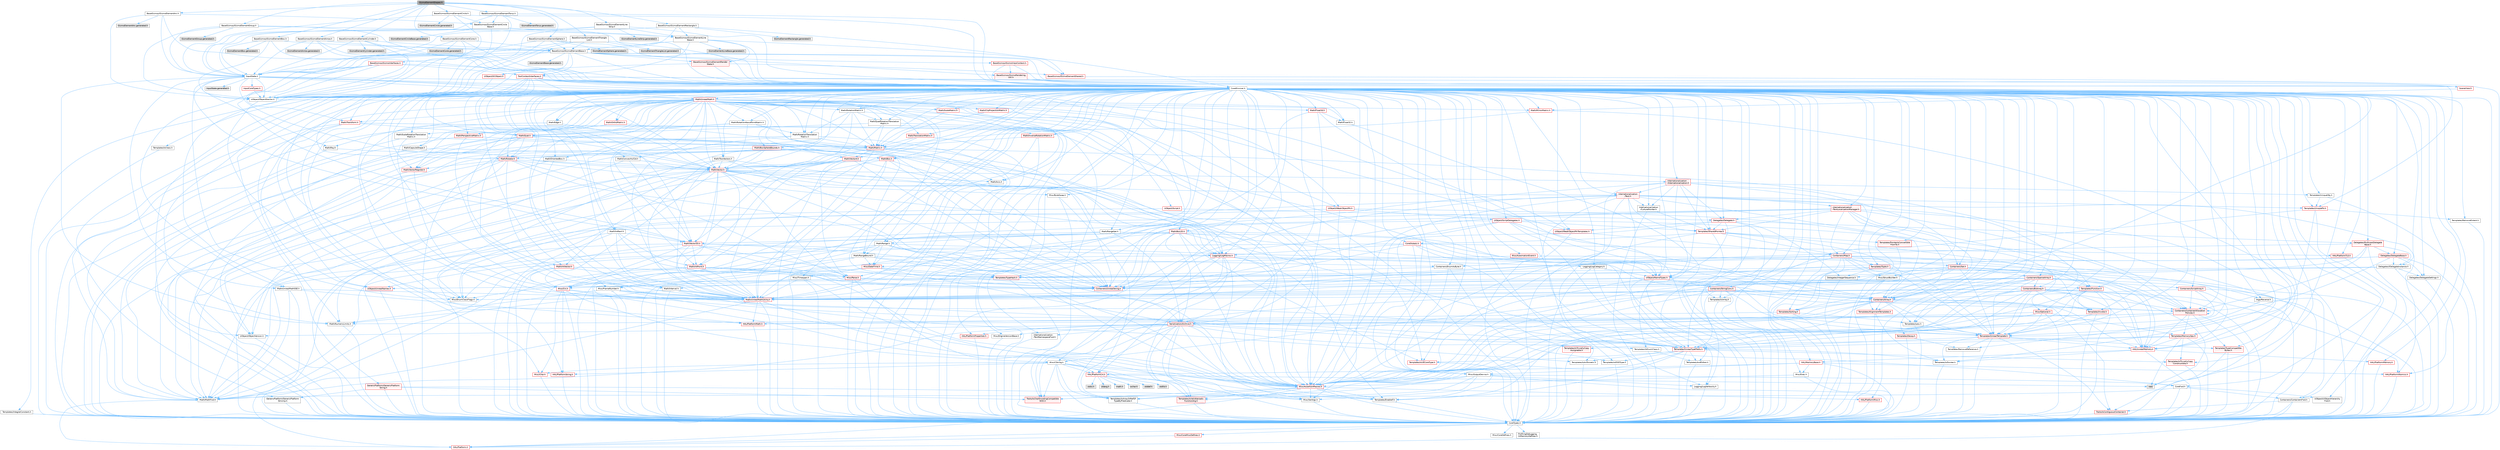 digraph "GizmoElementShapes.h"
{
 // INTERACTIVE_SVG=YES
 // LATEX_PDF_SIZE
  bgcolor="transparent";
  edge [fontname=Helvetica,fontsize=10,labelfontname=Helvetica,labelfontsize=10];
  node [fontname=Helvetica,fontsize=10,shape=box,height=0.2,width=0.4];
  Node1 [id="Node000001",label="GizmoElementShapes.h",height=0.2,width=0.4,color="gray40", fillcolor="grey60", style="filled", fontcolor="black",tooltip=" "];
  Node1 -> Node2 [id="edge1_Node000001_Node000002",color="steelblue1",style="solid",tooltip=" "];
  Node2 [id="Node000002",label="BaseGizmos/GizmoElementArc.h",height=0.2,width=0.4,color="grey40", fillcolor="white", style="filled",URL="$dc/dda/GizmoElementArc_8h.html",tooltip=" "];
  Node2 -> Node3 [id="edge2_Node000002_Node000003",color="steelblue1",style="solid",tooltip=" "];
  Node3 [id="Node000003",label="CoreMinimal.h",height=0.2,width=0.4,color="grey40", fillcolor="white", style="filled",URL="$d7/d67/CoreMinimal_8h.html",tooltip=" "];
  Node3 -> Node4 [id="edge3_Node000003_Node000004",color="steelblue1",style="solid",tooltip=" "];
  Node4 [id="Node000004",label="CoreTypes.h",height=0.2,width=0.4,color="grey40", fillcolor="white", style="filled",URL="$dc/dec/CoreTypes_8h.html",tooltip=" "];
  Node4 -> Node5 [id="edge4_Node000004_Node000005",color="steelblue1",style="solid",tooltip=" "];
  Node5 [id="Node000005",label="HAL/Platform.h",height=0.2,width=0.4,color="red", fillcolor="#FFF0F0", style="filled",URL="$d9/dd0/Platform_8h.html",tooltip=" "];
  Node4 -> Node15 [id="edge5_Node000004_Node000015",color="steelblue1",style="solid",tooltip=" "];
  Node15 [id="Node000015",label="ProfilingDebugging\l/UMemoryDefines.h",height=0.2,width=0.4,color="grey40", fillcolor="white", style="filled",URL="$d2/da2/UMemoryDefines_8h.html",tooltip=" "];
  Node4 -> Node16 [id="edge6_Node000004_Node000016",color="steelblue1",style="solid",tooltip=" "];
  Node16 [id="Node000016",label="Misc/CoreMiscDefines.h",height=0.2,width=0.4,color="red", fillcolor="#FFF0F0", style="filled",URL="$da/d38/CoreMiscDefines_8h.html",tooltip=" "];
  Node16 -> Node5 [id="edge7_Node000016_Node000005",color="steelblue1",style="solid",tooltip=" "];
  Node4 -> Node17 [id="edge8_Node000004_Node000017",color="steelblue1",style="solid",tooltip=" "];
  Node17 [id="Node000017",label="Misc/CoreDefines.h",height=0.2,width=0.4,color="grey40", fillcolor="white", style="filled",URL="$d3/dd2/CoreDefines_8h.html",tooltip=" "];
  Node3 -> Node18 [id="edge9_Node000003_Node000018",color="steelblue1",style="solid",tooltip=" "];
  Node18 [id="Node000018",label="CoreFwd.h",height=0.2,width=0.4,color="grey40", fillcolor="white", style="filled",URL="$d1/d1e/CoreFwd_8h.html",tooltip=" "];
  Node18 -> Node4 [id="edge10_Node000018_Node000004",color="steelblue1",style="solid",tooltip=" "];
  Node18 -> Node19 [id="edge11_Node000018_Node000019",color="steelblue1",style="solid",tooltip=" "];
  Node19 [id="Node000019",label="Containers/ContainersFwd.h",height=0.2,width=0.4,color="grey40", fillcolor="white", style="filled",URL="$d4/d0a/ContainersFwd_8h.html",tooltip=" "];
  Node19 -> Node5 [id="edge12_Node000019_Node000005",color="steelblue1",style="solid",tooltip=" "];
  Node19 -> Node4 [id="edge13_Node000019_Node000004",color="steelblue1",style="solid",tooltip=" "];
  Node19 -> Node20 [id="edge14_Node000019_Node000020",color="steelblue1",style="solid",tooltip=" "];
  Node20 [id="Node000020",label="Traits/IsContiguousContainer.h",height=0.2,width=0.4,color="red", fillcolor="#FFF0F0", style="filled",URL="$d5/d3c/IsContiguousContainer_8h.html",tooltip=" "];
  Node20 -> Node4 [id="edge15_Node000020_Node000004",color="steelblue1",style="solid",tooltip=" "];
  Node18 -> Node23 [id="edge16_Node000018_Node000023",color="steelblue1",style="solid",tooltip=" "];
  Node23 [id="Node000023",label="Math/MathFwd.h",height=0.2,width=0.4,color="grey40", fillcolor="white", style="filled",URL="$d2/d10/MathFwd_8h.html",tooltip=" "];
  Node23 -> Node5 [id="edge17_Node000023_Node000005",color="steelblue1",style="solid",tooltip=" "];
  Node18 -> Node24 [id="edge18_Node000018_Node000024",color="steelblue1",style="solid",tooltip=" "];
  Node24 [id="Node000024",label="UObject/UObjectHierarchy\lFwd.h",height=0.2,width=0.4,color="grey40", fillcolor="white", style="filled",URL="$d3/d13/UObjectHierarchyFwd_8h.html",tooltip=" "];
  Node3 -> Node24 [id="edge19_Node000003_Node000024",color="steelblue1",style="solid",tooltip=" "];
  Node3 -> Node19 [id="edge20_Node000003_Node000019",color="steelblue1",style="solid",tooltip=" "];
  Node3 -> Node25 [id="edge21_Node000003_Node000025",color="steelblue1",style="solid",tooltip=" "];
  Node25 [id="Node000025",label="Misc/VarArgs.h",height=0.2,width=0.4,color="grey40", fillcolor="white", style="filled",URL="$d5/d6f/VarArgs_8h.html",tooltip=" "];
  Node25 -> Node4 [id="edge22_Node000025_Node000004",color="steelblue1",style="solid",tooltip=" "];
  Node3 -> Node26 [id="edge23_Node000003_Node000026",color="steelblue1",style="solid",tooltip=" "];
  Node26 [id="Node000026",label="Logging/LogVerbosity.h",height=0.2,width=0.4,color="grey40", fillcolor="white", style="filled",URL="$d2/d8f/LogVerbosity_8h.html",tooltip=" "];
  Node26 -> Node4 [id="edge24_Node000026_Node000004",color="steelblue1",style="solid",tooltip=" "];
  Node3 -> Node27 [id="edge25_Node000003_Node000027",color="steelblue1",style="solid",tooltip=" "];
  Node27 [id="Node000027",label="Misc/OutputDevice.h",height=0.2,width=0.4,color="grey40", fillcolor="white", style="filled",URL="$d7/d32/OutputDevice_8h.html",tooltip=" "];
  Node27 -> Node18 [id="edge26_Node000027_Node000018",color="steelblue1",style="solid",tooltip=" "];
  Node27 -> Node4 [id="edge27_Node000027_Node000004",color="steelblue1",style="solid",tooltip=" "];
  Node27 -> Node26 [id="edge28_Node000027_Node000026",color="steelblue1",style="solid",tooltip=" "];
  Node27 -> Node25 [id="edge29_Node000027_Node000025",color="steelblue1",style="solid",tooltip=" "];
  Node27 -> Node28 [id="edge30_Node000027_Node000028",color="steelblue1",style="solid",tooltip=" "];
  Node28 [id="Node000028",label="Templates/IsArrayOrRefOf\lTypeByPredicate.h",height=0.2,width=0.4,color="grey40", fillcolor="white", style="filled",URL="$d6/da1/IsArrayOrRefOfTypeByPredicate_8h.html",tooltip=" "];
  Node28 -> Node4 [id="edge31_Node000028_Node000004",color="steelblue1",style="solid",tooltip=" "];
  Node27 -> Node29 [id="edge32_Node000027_Node000029",color="steelblue1",style="solid",tooltip=" "];
  Node29 [id="Node000029",label="Templates/IsValidVariadic\lFunctionArg.h",height=0.2,width=0.4,color="red", fillcolor="#FFF0F0", style="filled",URL="$d0/dc8/IsValidVariadicFunctionArg_8h.html",tooltip=" "];
  Node29 -> Node4 [id="edge33_Node000029_Node000004",color="steelblue1",style="solid",tooltip=" "];
  Node27 -> Node31 [id="edge34_Node000027_Node000031",color="steelblue1",style="solid",tooltip=" "];
  Node31 [id="Node000031",label="Traits/IsCharEncodingCompatible\lWith.h",height=0.2,width=0.4,color="red", fillcolor="#FFF0F0", style="filled",URL="$df/dd1/IsCharEncodingCompatibleWith_8h.html",tooltip=" "];
  Node3 -> Node33 [id="edge35_Node000003_Node000033",color="steelblue1",style="solid",tooltip=" "];
  Node33 [id="Node000033",label="HAL/PlatformCrt.h",height=0.2,width=0.4,color="red", fillcolor="#FFF0F0", style="filled",URL="$d8/d75/PlatformCrt_8h.html",tooltip=" "];
  Node33 -> Node34 [id="edge36_Node000033_Node000034",color="steelblue1",style="solid",tooltip=" "];
  Node34 [id="Node000034",label="new",height=0.2,width=0.4,color="grey60", fillcolor="#E0E0E0", style="filled",tooltip=" "];
  Node33 -> Node35 [id="edge37_Node000033_Node000035",color="steelblue1",style="solid",tooltip=" "];
  Node35 [id="Node000035",label="wchar.h",height=0.2,width=0.4,color="grey60", fillcolor="#E0E0E0", style="filled",tooltip=" "];
  Node33 -> Node36 [id="edge38_Node000033_Node000036",color="steelblue1",style="solid",tooltip=" "];
  Node36 [id="Node000036",label="stddef.h",height=0.2,width=0.4,color="grey60", fillcolor="#E0E0E0", style="filled",tooltip=" "];
  Node33 -> Node37 [id="edge39_Node000033_Node000037",color="steelblue1",style="solid",tooltip=" "];
  Node37 [id="Node000037",label="stdlib.h",height=0.2,width=0.4,color="grey60", fillcolor="#E0E0E0", style="filled",tooltip=" "];
  Node33 -> Node38 [id="edge40_Node000033_Node000038",color="steelblue1",style="solid",tooltip=" "];
  Node38 [id="Node000038",label="stdio.h",height=0.2,width=0.4,color="grey60", fillcolor="#E0E0E0", style="filled",tooltip=" "];
  Node33 -> Node39 [id="edge41_Node000033_Node000039",color="steelblue1",style="solid",tooltip=" "];
  Node39 [id="Node000039",label="stdarg.h",height=0.2,width=0.4,color="grey60", fillcolor="#E0E0E0", style="filled",tooltip=" "];
  Node33 -> Node40 [id="edge42_Node000033_Node000040",color="steelblue1",style="solid",tooltip=" "];
  Node40 [id="Node000040",label="math.h",height=0.2,width=0.4,color="grey60", fillcolor="#E0E0E0", style="filled",tooltip=" "];
  Node3 -> Node43 [id="edge43_Node000003_Node000043",color="steelblue1",style="solid",tooltip=" "];
  Node43 [id="Node000043",label="HAL/PlatformMisc.h",height=0.2,width=0.4,color="red", fillcolor="#FFF0F0", style="filled",URL="$d0/df5/PlatformMisc_8h.html",tooltip=" "];
  Node43 -> Node4 [id="edge44_Node000043_Node000004",color="steelblue1",style="solid",tooltip=" "];
  Node3 -> Node62 [id="edge45_Node000003_Node000062",color="steelblue1",style="solid",tooltip=" "];
  Node62 [id="Node000062",label="Misc/AssertionMacros.h",height=0.2,width=0.4,color="red", fillcolor="#FFF0F0", style="filled",URL="$d0/dfa/AssertionMacros_8h.html",tooltip=" "];
  Node62 -> Node4 [id="edge46_Node000062_Node000004",color="steelblue1",style="solid",tooltip=" "];
  Node62 -> Node5 [id="edge47_Node000062_Node000005",color="steelblue1",style="solid",tooltip=" "];
  Node62 -> Node43 [id="edge48_Node000062_Node000043",color="steelblue1",style="solid",tooltip=" "];
  Node62 -> Node63 [id="edge49_Node000062_Node000063",color="steelblue1",style="solid",tooltip=" "];
  Node63 [id="Node000063",label="Templates/EnableIf.h",height=0.2,width=0.4,color="grey40", fillcolor="white", style="filled",URL="$d7/d60/EnableIf_8h.html",tooltip=" "];
  Node63 -> Node4 [id="edge50_Node000063_Node000004",color="steelblue1",style="solid",tooltip=" "];
  Node62 -> Node28 [id="edge51_Node000062_Node000028",color="steelblue1",style="solid",tooltip=" "];
  Node62 -> Node29 [id="edge52_Node000062_Node000029",color="steelblue1",style="solid",tooltip=" "];
  Node62 -> Node31 [id="edge53_Node000062_Node000031",color="steelblue1",style="solid",tooltip=" "];
  Node62 -> Node25 [id="edge54_Node000062_Node000025",color="steelblue1",style="solid",tooltip=" "];
  Node3 -> Node71 [id="edge55_Node000003_Node000071",color="steelblue1",style="solid",tooltip=" "];
  Node71 [id="Node000071",label="Templates/IsPointer.h",height=0.2,width=0.4,color="grey40", fillcolor="white", style="filled",URL="$d7/d05/IsPointer_8h.html",tooltip=" "];
  Node71 -> Node4 [id="edge56_Node000071_Node000004",color="steelblue1",style="solid",tooltip=" "];
  Node3 -> Node72 [id="edge57_Node000003_Node000072",color="steelblue1",style="solid",tooltip=" "];
  Node72 [id="Node000072",label="HAL/PlatformMemory.h",height=0.2,width=0.4,color="red", fillcolor="#FFF0F0", style="filled",URL="$de/d68/PlatformMemory_8h.html",tooltip=" "];
  Node72 -> Node4 [id="edge58_Node000072_Node000004",color="steelblue1",style="solid",tooltip=" "];
  Node3 -> Node55 [id="edge59_Node000003_Node000055",color="steelblue1",style="solid",tooltip=" "];
  Node55 [id="Node000055",label="HAL/PlatformAtomics.h",height=0.2,width=0.4,color="red", fillcolor="#FFF0F0", style="filled",URL="$d3/d36/PlatformAtomics_8h.html",tooltip=" "];
  Node55 -> Node4 [id="edge60_Node000055_Node000004",color="steelblue1",style="solid",tooltip=" "];
  Node3 -> Node77 [id="edge61_Node000003_Node000077",color="steelblue1",style="solid",tooltip=" "];
  Node77 [id="Node000077",label="Misc/Exec.h",height=0.2,width=0.4,color="grey40", fillcolor="white", style="filled",URL="$de/ddb/Exec_8h.html",tooltip=" "];
  Node77 -> Node4 [id="edge62_Node000077_Node000004",color="steelblue1",style="solid",tooltip=" "];
  Node77 -> Node62 [id="edge63_Node000077_Node000062",color="steelblue1",style="solid",tooltip=" "];
  Node3 -> Node78 [id="edge64_Node000003_Node000078",color="steelblue1",style="solid",tooltip=" "];
  Node78 [id="Node000078",label="HAL/MemoryBase.h",height=0.2,width=0.4,color="red", fillcolor="#FFF0F0", style="filled",URL="$d6/d9f/MemoryBase_8h.html",tooltip=" "];
  Node78 -> Node4 [id="edge65_Node000078_Node000004",color="steelblue1",style="solid",tooltip=" "];
  Node78 -> Node55 [id="edge66_Node000078_Node000055",color="steelblue1",style="solid",tooltip=" "];
  Node78 -> Node33 [id="edge67_Node000078_Node000033",color="steelblue1",style="solid",tooltip=" "];
  Node78 -> Node77 [id="edge68_Node000078_Node000077",color="steelblue1",style="solid",tooltip=" "];
  Node78 -> Node27 [id="edge69_Node000078_Node000027",color="steelblue1",style="solid",tooltip=" "];
  Node3 -> Node88 [id="edge70_Node000003_Node000088",color="steelblue1",style="solid",tooltip=" "];
  Node88 [id="Node000088",label="HAL/UnrealMemory.h",height=0.2,width=0.4,color="red", fillcolor="#FFF0F0", style="filled",URL="$d9/d96/UnrealMemory_8h.html",tooltip=" "];
  Node88 -> Node4 [id="edge71_Node000088_Node000004",color="steelblue1",style="solid",tooltip=" "];
  Node88 -> Node78 [id="edge72_Node000088_Node000078",color="steelblue1",style="solid",tooltip=" "];
  Node88 -> Node72 [id="edge73_Node000088_Node000072",color="steelblue1",style="solid",tooltip=" "];
  Node88 -> Node71 [id="edge74_Node000088_Node000071",color="steelblue1",style="solid",tooltip=" "];
  Node3 -> Node90 [id="edge75_Node000003_Node000090",color="steelblue1",style="solid",tooltip=" "];
  Node90 [id="Node000090",label="Templates/IsArithmetic.h",height=0.2,width=0.4,color="grey40", fillcolor="white", style="filled",URL="$d2/d5d/IsArithmetic_8h.html",tooltip=" "];
  Node90 -> Node4 [id="edge76_Node000090_Node000004",color="steelblue1",style="solid",tooltip=" "];
  Node3 -> Node84 [id="edge77_Node000003_Node000084",color="steelblue1",style="solid",tooltip=" "];
  Node84 [id="Node000084",label="Templates/AndOrNot.h",height=0.2,width=0.4,color="grey40", fillcolor="white", style="filled",URL="$db/d0a/AndOrNot_8h.html",tooltip=" "];
  Node84 -> Node4 [id="edge78_Node000084_Node000004",color="steelblue1",style="solid",tooltip=" "];
  Node3 -> Node91 [id="edge79_Node000003_Node000091",color="steelblue1",style="solid",tooltip=" "];
  Node91 [id="Node000091",label="Templates/IsPODType.h",height=0.2,width=0.4,color="grey40", fillcolor="white", style="filled",URL="$d7/db1/IsPODType_8h.html",tooltip=" "];
  Node91 -> Node4 [id="edge80_Node000091_Node000004",color="steelblue1",style="solid",tooltip=" "];
  Node3 -> Node92 [id="edge81_Node000003_Node000092",color="steelblue1",style="solid",tooltip=" "];
  Node92 [id="Node000092",label="Templates/IsUECoreType.h",height=0.2,width=0.4,color="red", fillcolor="#FFF0F0", style="filled",URL="$d1/db8/IsUECoreType_8h.html",tooltip=" "];
  Node92 -> Node4 [id="edge82_Node000092_Node000004",color="steelblue1",style="solid",tooltip=" "];
  Node3 -> Node85 [id="edge83_Node000003_Node000085",color="steelblue1",style="solid",tooltip=" "];
  Node85 [id="Node000085",label="Templates/IsTriviallyCopy\lConstructible.h",height=0.2,width=0.4,color="red", fillcolor="#FFF0F0", style="filled",URL="$d3/d78/IsTriviallyCopyConstructible_8h.html",tooltip=" "];
  Node85 -> Node4 [id="edge84_Node000085_Node000004",color="steelblue1",style="solid",tooltip=" "];
  Node3 -> Node93 [id="edge85_Node000003_Node000093",color="steelblue1",style="solid",tooltip=" "];
  Node93 [id="Node000093",label="Templates/UnrealTypeTraits.h",height=0.2,width=0.4,color="red", fillcolor="#FFF0F0", style="filled",URL="$d2/d2d/UnrealTypeTraits_8h.html",tooltip=" "];
  Node93 -> Node4 [id="edge86_Node000093_Node000004",color="steelblue1",style="solid",tooltip=" "];
  Node93 -> Node71 [id="edge87_Node000093_Node000071",color="steelblue1",style="solid",tooltip=" "];
  Node93 -> Node62 [id="edge88_Node000093_Node000062",color="steelblue1",style="solid",tooltip=" "];
  Node93 -> Node84 [id="edge89_Node000093_Node000084",color="steelblue1",style="solid",tooltip=" "];
  Node93 -> Node63 [id="edge90_Node000093_Node000063",color="steelblue1",style="solid",tooltip=" "];
  Node93 -> Node90 [id="edge91_Node000093_Node000090",color="steelblue1",style="solid",tooltip=" "];
  Node93 -> Node91 [id="edge92_Node000093_Node000091",color="steelblue1",style="solid",tooltip=" "];
  Node93 -> Node92 [id="edge93_Node000093_Node000092",color="steelblue1",style="solid",tooltip=" "];
  Node93 -> Node85 [id="edge94_Node000093_Node000085",color="steelblue1",style="solid",tooltip=" "];
  Node3 -> Node63 [id="edge95_Node000003_Node000063",color="steelblue1",style="solid",tooltip=" "];
  Node3 -> Node95 [id="edge96_Node000003_Node000095",color="steelblue1",style="solid",tooltip=" "];
  Node95 [id="Node000095",label="Templates/RemoveReference.h",height=0.2,width=0.4,color="grey40", fillcolor="white", style="filled",URL="$da/dbe/RemoveReference_8h.html",tooltip=" "];
  Node95 -> Node4 [id="edge97_Node000095_Node000004",color="steelblue1",style="solid",tooltip=" "];
  Node3 -> Node96 [id="edge98_Node000003_Node000096",color="steelblue1",style="solid",tooltip=" "];
  Node96 [id="Node000096",label="Templates/IntegralConstant.h",height=0.2,width=0.4,color="grey40", fillcolor="white", style="filled",URL="$db/d1b/IntegralConstant_8h.html",tooltip=" "];
  Node96 -> Node4 [id="edge99_Node000096_Node000004",color="steelblue1",style="solid",tooltip=" "];
  Node3 -> Node97 [id="edge100_Node000003_Node000097",color="steelblue1",style="solid",tooltip=" "];
  Node97 [id="Node000097",label="Templates/IsClass.h",height=0.2,width=0.4,color="grey40", fillcolor="white", style="filled",URL="$db/dcb/IsClass_8h.html",tooltip=" "];
  Node97 -> Node4 [id="edge101_Node000097_Node000004",color="steelblue1",style="solid",tooltip=" "];
  Node3 -> Node98 [id="edge102_Node000003_Node000098",color="steelblue1",style="solid",tooltip=" "];
  Node98 [id="Node000098",label="Templates/TypeCompatible\lBytes.h",height=0.2,width=0.4,color="red", fillcolor="#FFF0F0", style="filled",URL="$df/d0a/TypeCompatibleBytes_8h.html",tooltip=" "];
  Node98 -> Node4 [id="edge103_Node000098_Node000004",color="steelblue1",style="solid",tooltip=" "];
  Node98 -> Node34 [id="edge104_Node000098_Node000034",color="steelblue1",style="solid",tooltip=" "];
  Node3 -> Node20 [id="edge105_Node000003_Node000020",color="steelblue1",style="solid",tooltip=" "];
  Node3 -> Node99 [id="edge106_Node000003_Node000099",color="steelblue1",style="solid",tooltip=" "];
  Node99 [id="Node000099",label="Templates/UnrealTemplate.h",height=0.2,width=0.4,color="red", fillcolor="#FFF0F0", style="filled",URL="$d4/d24/UnrealTemplate_8h.html",tooltip=" "];
  Node99 -> Node4 [id="edge107_Node000099_Node000004",color="steelblue1",style="solid",tooltip=" "];
  Node99 -> Node71 [id="edge108_Node000099_Node000071",color="steelblue1",style="solid",tooltip=" "];
  Node99 -> Node88 [id="edge109_Node000099_Node000088",color="steelblue1",style="solid",tooltip=" "];
  Node99 -> Node93 [id="edge110_Node000099_Node000093",color="steelblue1",style="solid",tooltip=" "];
  Node99 -> Node95 [id="edge111_Node000099_Node000095",color="steelblue1",style="solid",tooltip=" "];
  Node99 -> Node98 [id="edge112_Node000099_Node000098",color="steelblue1",style="solid",tooltip=" "];
  Node99 -> Node20 [id="edge113_Node000099_Node000020",color="steelblue1",style="solid",tooltip=" "];
  Node3 -> Node48 [id="edge114_Node000003_Node000048",color="steelblue1",style="solid",tooltip=" "];
  Node48 [id="Node000048",label="Math/NumericLimits.h",height=0.2,width=0.4,color="grey40", fillcolor="white", style="filled",URL="$df/d1b/NumericLimits_8h.html",tooltip=" "];
  Node48 -> Node4 [id="edge115_Node000048_Node000004",color="steelblue1",style="solid",tooltip=" "];
  Node3 -> Node103 [id="edge116_Node000003_Node000103",color="steelblue1",style="solid",tooltip=" "];
  Node103 [id="Node000103",label="HAL/PlatformMath.h",height=0.2,width=0.4,color="red", fillcolor="#FFF0F0", style="filled",URL="$dc/d53/PlatformMath_8h.html",tooltip=" "];
  Node103 -> Node4 [id="edge117_Node000103_Node000004",color="steelblue1",style="solid",tooltip=" "];
  Node3 -> Node86 [id="edge118_Node000003_Node000086",color="steelblue1",style="solid",tooltip=" "];
  Node86 [id="Node000086",label="Templates/IsTriviallyCopy\lAssignable.h",height=0.2,width=0.4,color="red", fillcolor="#FFF0F0", style="filled",URL="$d2/df2/IsTriviallyCopyAssignable_8h.html",tooltip=" "];
  Node86 -> Node4 [id="edge119_Node000086_Node000004",color="steelblue1",style="solid",tooltip=" "];
  Node3 -> Node111 [id="edge120_Node000003_Node000111",color="steelblue1",style="solid",tooltip=" "];
  Node111 [id="Node000111",label="Templates/MemoryOps.h",height=0.2,width=0.4,color="red", fillcolor="#FFF0F0", style="filled",URL="$db/dea/MemoryOps_8h.html",tooltip=" "];
  Node111 -> Node4 [id="edge121_Node000111_Node000004",color="steelblue1",style="solid",tooltip=" "];
  Node111 -> Node88 [id="edge122_Node000111_Node000088",color="steelblue1",style="solid",tooltip=" "];
  Node111 -> Node86 [id="edge123_Node000111_Node000086",color="steelblue1",style="solid",tooltip=" "];
  Node111 -> Node85 [id="edge124_Node000111_Node000085",color="steelblue1",style="solid",tooltip=" "];
  Node111 -> Node93 [id="edge125_Node000111_Node000093",color="steelblue1",style="solid",tooltip=" "];
  Node111 -> Node34 [id="edge126_Node000111_Node000034",color="steelblue1",style="solid",tooltip=" "];
  Node3 -> Node112 [id="edge127_Node000003_Node000112",color="steelblue1",style="solid",tooltip=" "];
  Node112 [id="Node000112",label="Containers/ContainerAllocation\lPolicies.h",height=0.2,width=0.4,color="red", fillcolor="#FFF0F0", style="filled",URL="$d7/dff/ContainerAllocationPolicies_8h.html",tooltip=" "];
  Node112 -> Node4 [id="edge128_Node000112_Node000004",color="steelblue1",style="solid",tooltip=" "];
  Node112 -> Node112 [id="edge129_Node000112_Node000112",color="steelblue1",style="solid",tooltip=" "];
  Node112 -> Node103 [id="edge130_Node000112_Node000103",color="steelblue1",style="solid",tooltip=" "];
  Node112 -> Node88 [id="edge131_Node000112_Node000088",color="steelblue1",style="solid",tooltip=" "];
  Node112 -> Node48 [id="edge132_Node000112_Node000048",color="steelblue1",style="solid",tooltip=" "];
  Node112 -> Node62 [id="edge133_Node000112_Node000062",color="steelblue1",style="solid",tooltip=" "];
  Node112 -> Node111 [id="edge134_Node000112_Node000111",color="steelblue1",style="solid",tooltip=" "];
  Node112 -> Node98 [id="edge135_Node000112_Node000098",color="steelblue1",style="solid",tooltip=" "];
  Node3 -> Node115 [id="edge136_Node000003_Node000115",color="steelblue1",style="solid",tooltip=" "];
  Node115 [id="Node000115",label="Templates/IsEnumClass.h",height=0.2,width=0.4,color="grey40", fillcolor="white", style="filled",URL="$d7/d15/IsEnumClass_8h.html",tooltip=" "];
  Node115 -> Node4 [id="edge137_Node000115_Node000004",color="steelblue1",style="solid",tooltip=" "];
  Node115 -> Node84 [id="edge138_Node000115_Node000084",color="steelblue1",style="solid",tooltip=" "];
  Node3 -> Node116 [id="edge139_Node000003_Node000116",color="steelblue1",style="solid",tooltip=" "];
  Node116 [id="Node000116",label="HAL/PlatformProperties.h",height=0.2,width=0.4,color="red", fillcolor="#FFF0F0", style="filled",URL="$d9/db0/PlatformProperties_8h.html",tooltip=" "];
  Node116 -> Node4 [id="edge140_Node000116_Node000004",color="steelblue1",style="solid",tooltip=" "];
  Node3 -> Node119 [id="edge141_Node000003_Node000119",color="steelblue1",style="solid",tooltip=" "];
  Node119 [id="Node000119",label="Misc/EngineVersionBase.h",height=0.2,width=0.4,color="grey40", fillcolor="white", style="filled",URL="$d5/d2b/EngineVersionBase_8h.html",tooltip=" "];
  Node119 -> Node4 [id="edge142_Node000119_Node000004",color="steelblue1",style="solid",tooltip=" "];
  Node3 -> Node120 [id="edge143_Node000003_Node000120",color="steelblue1",style="solid",tooltip=" "];
  Node120 [id="Node000120",label="Internationalization\l/TextNamespaceFwd.h",height=0.2,width=0.4,color="grey40", fillcolor="white", style="filled",URL="$d8/d97/TextNamespaceFwd_8h.html",tooltip=" "];
  Node120 -> Node4 [id="edge144_Node000120_Node000004",color="steelblue1",style="solid",tooltip=" "];
  Node3 -> Node121 [id="edge145_Node000003_Node000121",color="steelblue1",style="solid",tooltip=" "];
  Node121 [id="Node000121",label="Serialization/Archive.h",height=0.2,width=0.4,color="red", fillcolor="#FFF0F0", style="filled",URL="$d7/d3b/Archive_8h.html",tooltip=" "];
  Node121 -> Node18 [id="edge146_Node000121_Node000018",color="steelblue1",style="solid",tooltip=" "];
  Node121 -> Node4 [id="edge147_Node000121_Node000004",color="steelblue1",style="solid",tooltip=" "];
  Node121 -> Node116 [id="edge148_Node000121_Node000116",color="steelblue1",style="solid",tooltip=" "];
  Node121 -> Node120 [id="edge149_Node000121_Node000120",color="steelblue1",style="solid",tooltip=" "];
  Node121 -> Node23 [id="edge150_Node000121_Node000023",color="steelblue1",style="solid",tooltip=" "];
  Node121 -> Node62 [id="edge151_Node000121_Node000062",color="steelblue1",style="solid",tooltip=" "];
  Node121 -> Node119 [id="edge152_Node000121_Node000119",color="steelblue1",style="solid",tooltip=" "];
  Node121 -> Node25 [id="edge153_Node000121_Node000025",color="steelblue1",style="solid",tooltip=" "];
  Node121 -> Node63 [id="edge154_Node000121_Node000063",color="steelblue1",style="solid",tooltip=" "];
  Node121 -> Node28 [id="edge155_Node000121_Node000028",color="steelblue1",style="solid",tooltip=" "];
  Node121 -> Node115 [id="edge156_Node000121_Node000115",color="steelblue1",style="solid",tooltip=" "];
  Node121 -> Node29 [id="edge157_Node000121_Node000029",color="steelblue1",style="solid",tooltip=" "];
  Node121 -> Node99 [id="edge158_Node000121_Node000099",color="steelblue1",style="solid",tooltip=" "];
  Node121 -> Node31 [id="edge159_Node000121_Node000031",color="steelblue1",style="solid",tooltip=" "];
  Node121 -> Node124 [id="edge160_Node000121_Node000124",color="steelblue1",style="solid",tooltip=" "];
  Node124 [id="Node000124",label="UObject/ObjectVersion.h",height=0.2,width=0.4,color="grey40", fillcolor="white", style="filled",URL="$da/d63/ObjectVersion_8h.html",tooltip=" "];
  Node124 -> Node4 [id="edge161_Node000124_Node000004",color="steelblue1",style="solid",tooltip=" "];
  Node3 -> Node125 [id="edge162_Node000003_Node000125",color="steelblue1",style="solid",tooltip=" "];
  Node125 [id="Node000125",label="Templates/Less.h",height=0.2,width=0.4,color="grey40", fillcolor="white", style="filled",URL="$de/dc8/Less_8h.html",tooltip=" "];
  Node125 -> Node4 [id="edge163_Node000125_Node000004",color="steelblue1",style="solid",tooltip=" "];
  Node125 -> Node99 [id="edge164_Node000125_Node000099",color="steelblue1",style="solid",tooltip=" "];
  Node3 -> Node126 [id="edge165_Node000003_Node000126",color="steelblue1",style="solid",tooltip=" "];
  Node126 [id="Node000126",label="Templates/Sorting.h",height=0.2,width=0.4,color="red", fillcolor="#FFF0F0", style="filled",URL="$d3/d9e/Sorting_8h.html",tooltip=" "];
  Node126 -> Node4 [id="edge166_Node000126_Node000004",color="steelblue1",style="solid",tooltip=" "];
  Node126 -> Node103 [id="edge167_Node000126_Node000103",color="steelblue1",style="solid",tooltip=" "];
  Node126 -> Node125 [id="edge168_Node000126_Node000125",color="steelblue1",style="solid",tooltip=" "];
  Node3 -> Node137 [id="edge169_Node000003_Node000137",color="steelblue1",style="solid",tooltip=" "];
  Node137 [id="Node000137",label="Misc/Char.h",height=0.2,width=0.4,color="red", fillcolor="#FFF0F0", style="filled",URL="$d0/d58/Char_8h.html",tooltip=" "];
  Node137 -> Node4 [id="edge170_Node000137_Node000004",color="steelblue1",style="solid",tooltip=" "];
  Node3 -> Node140 [id="edge171_Node000003_Node000140",color="steelblue1",style="solid",tooltip=" "];
  Node140 [id="Node000140",label="GenericPlatform/GenericPlatform\lStricmp.h",height=0.2,width=0.4,color="grey40", fillcolor="white", style="filled",URL="$d2/d86/GenericPlatformStricmp_8h.html",tooltip=" "];
  Node140 -> Node4 [id="edge172_Node000140_Node000004",color="steelblue1",style="solid",tooltip=" "];
  Node3 -> Node141 [id="edge173_Node000003_Node000141",color="steelblue1",style="solid",tooltip=" "];
  Node141 [id="Node000141",label="GenericPlatform/GenericPlatform\lString.h",height=0.2,width=0.4,color="red", fillcolor="#FFF0F0", style="filled",URL="$dd/d20/GenericPlatformString_8h.html",tooltip=" "];
  Node141 -> Node4 [id="edge174_Node000141_Node000004",color="steelblue1",style="solid",tooltip=" "];
  Node141 -> Node140 [id="edge175_Node000141_Node000140",color="steelblue1",style="solid",tooltip=" "];
  Node141 -> Node63 [id="edge176_Node000141_Node000063",color="steelblue1",style="solid",tooltip=" "];
  Node141 -> Node31 [id="edge177_Node000141_Node000031",color="steelblue1",style="solid",tooltip=" "];
  Node3 -> Node74 [id="edge178_Node000003_Node000074",color="steelblue1",style="solid",tooltip=" "];
  Node74 [id="Node000074",label="HAL/PlatformString.h",height=0.2,width=0.4,color="red", fillcolor="#FFF0F0", style="filled",URL="$db/db5/PlatformString_8h.html",tooltip=" "];
  Node74 -> Node4 [id="edge179_Node000074_Node000004",color="steelblue1",style="solid",tooltip=" "];
  Node3 -> Node144 [id="edge180_Node000003_Node000144",color="steelblue1",style="solid",tooltip=" "];
  Node144 [id="Node000144",label="Misc/CString.h",height=0.2,width=0.4,color="grey40", fillcolor="white", style="filled",URL="$d2/d49/CString_8h.html",tooltip=" "];
  Node144 -> Node4 [id="edge181_Node000144_Node000004",color="steelblue1",style="solid",tooltip=" "];
  Node144 -> Node33 [id="edge182_Node000144_Node000033",color="steelblue1",style="solid",tooltip=" "];
  Node144 -> Node74 [id="edge183_Node000144_Node000074",color="steelblue1",style="solid",tooltip=" "];
  Node144 -> Node62 [id="edge184_Node000144_Node000062",color="steelblue1",style="solid",tooltip=" "];
  Node144 -> Node137 [id="edge185_Node000144_Node000137",color="steelblue1",style="solid",tooltip=" "];
  Node144 -> Node25 [id="edge186_Node000144_Node000025",color="steelblue1",style="solid",tooltip=" "];
  Node144 -> Node28 [id="edge187_Node000144_Node000028",color="steelblue1",style="solid",tooltip=" "];
  Node144 -> Node29 [id="edge188_Node000144_Node000029",color="steelblue1",style="solid",tooltip=" "];
  Node144 -> Node31 [id="edge189_Node000144_Node000031",color="steelblue1",style="solid",tooltip=" "];
  Node3 -> Node145 [id="edge190_Node000003_Node000145",color="steelblue1",style="solid",tooltip=" "];
  Node145 [id="Node000145",label="Misc/Crc.h",height=0.2,width=0.4,color="red", fillcolor="#FFF0F0", style="filled",URL="$d4/dd2/Crc_8h.html",tooltip=" "];
  Node145 -> Node4 [id="edge191_Node000145_Node000004",color="steelblue1",style="solid",tooltip=" "];
  Node145 -> Node74 [id="edge192_Node000145_Node000074",color="steelblue1",style="solid",tooltip=" "];
  Node145 -> Node62 [id="edge193_Node000145_Node000062",color="steelblue1",style="solid",tooltip=" "];
  Node145 -> Node144 [id="edge194_Node000145_Node000144",color="steelblue1",style="solid",tooltip=" "];
  Node145 -> Node137 [id="edge195_Node000145_Node000137",color="steelblue1",style="solid",tooltip=" "];
  Node145 -> Node93 [id="edge196_Node000145_Node000093",color="steelblue1",style="solid",tooltip=" "];
  Node3 -> Node136 [id="edge197_Node000003_Node000136",color="steelblue1",style="solid",tooltip=" "];
  Node136 [id="Node000136",label="Math/UnrealMathUtility.h",height=0.2,width=0.4,color="red", fillcolor="#FFF0F0", style="filled",URL="$db/db8/UnrealMathUtility_8h.html",tooltip=" "];
  Node136 -> Node4 [id="edge198_Node000136_Node000004",color="steelblue1",style="solid",tooltip=" "];
  Node136 -> Node62 [id="edge199_Node000136_Node000062",color="steelblue1",style="solid",tooltip=" "];
  Node136 -> Node103 [id="edge200_Node000136_Node000103",color="steelblue1",style="solid",tooltip=" "];
  Node136 -> Node23 [id="edge201_Node000136_Node000023",color="steelblue1",style="solid",tooltip=" "];
  Node3 -> Node146 [id="edge202_Node000003_Node000146",color="steelblue1",style="solid",tooltip=" "];
  Node146 [id="Node000146",label="Containers/UnrealString.h",height=0.2,width=0.4,color="red", fillcolor="#FFF0F0", style="filled",URL="$d5/dba/UnrealString_8h.html",tooltip=" "];
  Node3 -> Node150 [id="edge203_Node000003_Node000150",color="steelblue1",style="solid",tooltip=" "];
  Node150 [id="Node000150",label="Containers/Array.h",height=0.2,width=0.4,color="red", fillcolor="#FFF0F0", style="filled",URL="$df/dd0/Array_8h.html",tooltip=" "];
  Node150 -> Node4 [id="edge204_Node000150_Node000004",color="steelblue1",style="solid",tooltip=" "];
  Node150 -> Node62 [id="edge205_Node000150_Node000062",color="steelblue1",style="solid",tooltip=" "];
  Node150 -> Node88 [id="edge206_Node000150_Node000088",color="steelblue1",style="solid",tooltip=" "];
  Node150 -> Node93 [id="edge207_Node000150_Node000093",color="steelblue1",style="solid",tooltip=" "];
  Node150 -> Node99 [id="edge208_Node000150_Node000099",color="steelblue1",style="solid",tooltip=" "];
  Node150 -> Node112 [id="edge209_Node000150_Node000112",color="steelblue1",style="solid",tooltip=" "];
  Node150 -> Node121 [id="edge210_Node000150_Node000121",color="steelblue1",style="solid",tooltip=" "];
  Node150 -> Node129 [id="edge211_Node000150_Node000129",color="steelblue1",style="solid",tooltip=" "];
  Node129 [id="Node000129",label="Templates/Invoke.h",height=0.2,width=0.4,color="red", fillcolor="#FFF0F0", style="filled",URL="$d7/deb/Invoke_8h.html",tooltip=" "];
  Node129 -> Node4 [id="edge212_Node000129_Node000004",color="steelblue1",style="solid",tooltip=" "];
  Node129 -> Node99 [id="edge213_Node000129_Node000099",color="steelblue1",style="solid",tooltip=" "];
  Node150 -> Node125 [id="edge214_Node000150_Node000125",color="steelblue1",style="solid",tooltip=" "];
  Node150 -> Node126 [id="edge215_Node000150_Node000126",color="steelblue1",style="solid",tooltip=" "];
  Node150 -> Node173 [id="edge216_Node000150_Node000173",color="steelblue1",style="solid",tooltip=" "];
  Node173 [id="Node000173",label="Templates/AlignmentTemplates.h",height=0.2,width=0.4,color="red", fillcolor="#FFF0F0", style="filled",URL="$dd/d32/AlignmentTemplates_8h.html",tooltip=" "];
  Node173 -> Node4 [id="edge217_Node000173_Node000004",color="steelblue1",style="solid",tooltip=" "];
  Node173 -> Node71 [id="edge218_Node000173_Node000071",color="steelblue1",style="solid",tooltip=" "];
  Node3 -> Node174 [id="edge219_Node000003_Node000174",color="steelblue1",style="solid",tooltip=" "];
  Node174 [id="Node000174",label="Misc/FrameNumber.h",height=0.2,width=0.4,color="grey40", fillcolor="white", style="filled",URL="$dd/dbd/FrameNumber_8h.html",tooltip=" "];
  Node174 -> Node4 [id="edge220_Node000174_Node000004",color="steelblue1",style="solid",tooltip=" "];
  Node174 -> Node48 [id="edge221_Node000174_Node000048",color="steelblue1",style="solid",tooltip=" "];
  Node174 -> Node136 [id="edge222_Node000174_Node000136",color="steelblue1",style="solid",tooltip=" "];
  Node174 -> Node63 [id="edge223_Node000174_Node000063",color="steelblue1",style="solid",tooltip=" "];
  Node174 -> Node93 [id="edge224_Node000174_Node000093",color="steelblue1",style="solid",tooltip=" "];
  Node3 -> Node175 [id="edge225_Node000003_Node000175",color="steelblue1",style="solid",tooltip=" "];
  Node175 [id="Node000175",label="Misc/Timespan.h",height=0.2,width=0.4,color="grey40", fillcolor="white", style="filled",URL="$da/dd9/Timespan_8h.html",tooltip=" "];
  Node175 -> Node4 [id="edge226_Node000175_Node000004",color="steelblue1",style="solid",tooltip=" "];
  Node175 -> Node176 [id="edge227_Node000175_Node000176",color="steelblue1",style="solid",tooltip=" "];
  Node176 [id="Node000176",label="Math/Interval.h",height=0.2,width=0.4,color="grey40", fillcolor="white", style="filled",URL="$d1/d55/Interval_8h.html",tooltip=" "];
  Node176 -> Node4 [id="edge228_Node000176_Node000004",color="steelblue1",style="solid",tooltip=" "];
  Node176 -> Node90 [id="edge229_Node000176_Node000090",color="steelblue1",style="solid",tooltip=" "];
  Node176 -> Node93 [id="edge230_Node000176_Node000093",color="steelblue1",style="solid",tooltip=" "];
  Node176 -> Node48 [id="edge231_Node000176_Node000048",color="steelblue1",style="solid",tooltip=" "];
  Node176 -> Node136 [id="edge232_Node000176_Node000136",color="steelblue1",style="solid",tooltip=" "];
  Node175 -> Node136 [id="edge233_Node000175_Node000136",color="steelblue1",style="solid",tooltip=" "];
  Node175 -> Node62 [id="edge234_Node000175_Node000062",color="steelblue1",style="solid",tooltip=" "];
  Node3 -> Node177 [id="edge235_Node000003_Node000177",color="steelblue1",style="solid",tooltip=" "];
  Node177 [id="Node000177",label="Containers/StringConv.h",height=0.2,width=0.4,color="red", fillcolor="#FFF0F0", style="filled",URL="$d3/ddf/StringConv_8h.html",tooltip=" "];
  Node177 -> Node4 [id="edge236_Node000177_Node000004",color="steelblue1",style="solid",tooltip=" "];
  Node177 -> Node62 [id="edge237_Node000177_Node000062",color="steelblue1",style="solid",tooltip=" "];
  Node177 -> Node112 [id="edge238_Node000177_Node000112",color="steelblue1",style="solid",tooltip=" "];
  Node177 -> Node150 [id="edge239_Node000177_Node000150",color="steelblue1",style="solid",tooltip=" "];
  Node177 -> Node144 [id="edge240_Node000177_Node000144",color="steelblue1",style="solid",tooltip=" "];
  Node177 -> Node178 [id="edge241_Node000177_Node000178",color="steelblue1",style="solid",tooltip=" "];
  Node178 [id="Node000178",label="Templates/IsArray.h",height=0.2,width=0.4,color="grey40", fillcolor="white", style="filled",URL="$d8/d8d/IsArray_8h.html",tooltip=" "];
  Node178 -> Node4 [id="edge242_Node000178_Node000004",color="steelblue1",style="solid",tooltip=" "];
  Node177 -> Node99 [id="edge243_Node000177_Node000099",color="steelblue1",style="solid",tooltip=" "];
  Node177 -> Node93 [id="edge244_Node000177_Node000093",color="steelblue1",style="solid",tooltip=" "];
  Node177 -> Node31 [id="edge245_Node000177_Node000031",color="steelblue1",style="solid",tooltip=" "];
  Node177 -> Node20 [id="edge246_Node000177_Node000020",color="steelblue1",style="solid",tooltip=" "];
  Node3 -> Node179 [id="edge247_Node000003_Node000179",color="steelblue1",style="solid",tooltip=" "];
  Node179 [id="Node000179",label="UObject/UnrealNames.h",height=0.2,width=0.4,color="red", fillcolor="#FFF0F0", style="filled",URL="$d8/db1/UnrealNames_8h.html",tooltip=" "];
  Node179 -> Node4 [id="edge248_Node000179_Node000004",color="steelblue1",style="solid",tooltip=" "];
  Node3 -> Node181 [id="edge249_Node000003_Node000181",color="steelblue1",style="solid",tooltip=" "];
  Node181 [id="Node000181",label="UObject/NameTypes.h",height=0.2,width=0.4,color="red", fillcolor="#FFF0F0", style="filled",URL="$d6/d35/NameTypes_8h.html",tooltip=" "];
  Node181 -> Node4 [id="edge250_Node000181_Node000004",color="steelblue1",style="solid",tooltip=" "];
  Node181 -> Node62 [id="edge251_Node000181_Node000062",color="steelblue1",style="solid",tooltip=" "];
  Node181 -> Node88 [id="edge252_Node000181_Node000088",color="steelblue1",style="solid",tooltip=" "];
  Node181 -> Node93 [id="edge253_Node000181_Node000093",color="steelblue1",style="solid",tooltip=" "];
  Node181 -> Node99 [id="edge254_Node000181_Node000099",color="steelblue1",style="solid",tooltip=" "];
  Node181 -> Node146 [id="edge255_Node000181_Node000146",color="steelblue1",style="solid",tooltip=" "];
  Node181 -> Node177 [id="edge256_Node000181_Node000177",color="steelblue1",style="solid",tooltip=" "];
  Node181 -> Node179 [id="edge257_Node000181_Node000179",color="steelblue1",style="solid",tooltip=" "];
  Node3 -> Node189 [id="edge258_Node000003_Node000189",color="steelblue1",style="solid",tooltip=" "];
  Node189 [id="Node000189",label="Misc/Parse.h",height=0.2,width=0.4,color="red", fillcolor="#FFF0F0", style="filled",URL="$dc/d71/Parse_8h.html",tooltip=" "];
  Node189 -> Node146 [id="edge259_Node000189_Node000146",color="steelblue1",style="solid",tooltip=" "];
  Node189 -> Node4 [id="edge260_Node000189_Node000004",color="steelblue1",style="solid",tooltip=" "];
  Node189 -> Node33 [id="edge261_Node000189_Node000033",color="steelblue1",style="solid",tooltip=" "];
  Node189 -> Node50 [id="edge262_Node000189_Node000050",color="steelblue1",style="solid",tooltip=" "];
  Node50 [id="Node000050",label="Misc/EnumClassFlags.h",height=0.2,width=0.4,color="grey40", fillcolor="white", style="filled",URL="$d8/de7/EnumClassFlags_8h.html",tooltip=" "];
  Node189 -> Node190 [id="edge263_Node000189_Node000190",color="steelblue1",style="solid",tooltip=" "];
  Node190 [id="Node000190",label="Templates/Function.h",height=0.2,width=0.4,color="red", fillcolor="#FFF0F0", style="filled",URL="$df/df5/Function_8h.html",tooltip=" "];
  Node190 -> Node4 [id="edge264_Node000190_Node000004",color="steelblue1",style="solid",tooltip=" "];
  Node190 -> Node62 [id="edge265_Node000190_Node000062",color="steelblue1",style="solid",tooltip=" "];
  Node190 -> Node88 [id="edge266_Node000190_Node000088",color="steelblue1",style="solid",tooltip=" "];
  Node190 -> Node93 [id="edge267_Node000190_Node000093",color="steelblue1",style="solid",tooltip=" "];
  Node190 -> Node129 [id="edge268_Node000190_Node000129",color="steelblue1",style="solid",tooltip=" "];
  Node190 -> Node99 [id="edge269_Node000190_Node000099",color="steelblue1",style="solid",tooltip=" "];
  Node190 -> Node136 [id="edge270_Node000190_Node000136",color="steelblue1",style="solid",tooltip=" "];
  Node190 -> Node34 [id="edge271_Node000190_Node000034",color="steelblue1",style="solid",tooltip=" "];
  Node3 -> Node173 [id="edge272_Node000003_Node000173",color="steelblue1",style="solid",tooltip=" "];
  Node3 -> Node192 [id="edge273_Node000003_Node000192",color="steelblue1",style="solid",tooltip=" "];
  Node192 [id="Node000192",label="Misc/StructBuilder.h",height=0.2,width=0.4,color="grey40", fillcolor="white", style="filled",URL="$d9/db3/StructBuilder_8h.html",tooltip=" "];
  Node192 -> Node4 [id="edge274_Node000192_Node000004",color="steelblue1",style="solid",tooltip=" "];
  Node192 -> Node136 [id="edge275_Node000192_Node000136",color="steelblue1",style="solid",tooltip=" "];
  Node192 -> Node173 [id="edge276_Node000192_Node000173",color="steelblue1",style="solid",tooltip=" "];
  Node3 -> Node105 [id="edge277_Node000003_Node000105",color="steelblue1",style="solid",tooltip=" "];
  Node105 [id="Node000105",label="Templates/Decay.h",height=0.2,width=0.4,color="red", fillcolor="#FFF0F0", style="filled",URL="$dd/d0f/Decay_8h.html",tooltip=" "];
  Node105 -> Node4 [id="edge278_Node000105_Node000004",color="steelblue1",style="solid",tooltip=" "];
  Node105 -> Node95 [id="edge279_Node000105_Node000095",color="steelblue1",style="solid",tooltip=" "];
  Node3 -> Node193 [id="edge280_Node000003_Node000193",color="steelblue1",style="solid",tooltip=" "];
  Node193 [id="Node000193",label="Templates/PointerIsConvertible\lFromTo.h",height=0.2,width=0.4,color="red", fillcolor="#FFF0F0", style="filled",URL="$d6/d65/PointerIsConvertibleFromTo_8h.html",tooltip=" "];
  Node193 -> Node4 [id="edge281_Node000193_Node000004",color="steelblue1",style="solid",tooltip=" "];
  Node3 -> Node129 [id="edge282_Node000003_Node000129",color="steelblue1",style="solid",tooltip=" "];
  Node3 -> Node190 [id="edge283_Node000003_Node000190",color="steelblue1",style="solid",tooltip=" "];
  Node3 -> Node162 [id="edge284_Node000003_Node000162",color="steelblue1",style="solid",tooltip=" "];
  Node162 [id="Node000162",label="Templates/TypeHash.h",height=0.2,width=0.4,color="red", fillcolor="#FFF0F0", style="filled",URL="$d1/d62/TypeHash_8h.html",tooltip=" "];
  Node162 -> Node4 [id="edge285_Node000162_Node000004",color="steelblue1",style="solid",tooltip=" "];
  Node162 -> Node145 [id="edge286_Node000162_Node000145",color="steelblue1",style="solid",tooltip=" "];
  Node3 -> Node194 [id="edge287_Node000003_Node000194",color="steelblue1",style="solid",tooltip=" "];
  Node194 [id="Node000194",label="Containers/ScriptArray.h",height=0.2,width=0.4,color="red", fillcolor="#FFF0F0", style="filled",URL="$dc/daf/ScriptArray_8h.html",tooltip=" "];
  Node194 -> Node4 [id="edge288_Node000194_Node000004",color="steelblue1",style="solid",tooltip=" "];
  Node194 -> Node62 [id="edge289_Node000194_Node000062",color="steelblue1",style="solid",tooltip=" "];
  Node194 -> Node88 [id="edge290_Node000194_Node000088",color="steelblue1",style="solid",tooltip=" "];
  Node194 -> Node112 [id="edge291_Node000194_Node000112",color="steelblue1",style="solid",tooltip=" "];
  Node194 -> Node150 [id="edge292_Node000194_Node000150",color="steelblue1",style="solid",tooltip=" "];
  Node3 -> Node195 [id="edge293_Node000003_Node000195",color="steelblue1",style="solid",tooltip=" "];
  Node195 [id="Node000195",label="Containers/BitArray.h",height=0.2,width=0.4,color="red", fillcolor="#FFF0F0", style="filled",URL="$d1/de4/BitArray_8h.html",tooltip=" "];
  Node195 -> Node112 [id="edge294_Node000195_Node000112",color="steelblue1",style="solid",tooltip=" "];
  Node195 -> Node4 [id="edge295_Node000195_Node000004",color="steelblue1",style="solid",tooltip=" "];
  Node195 -> Node55 [id="edge296_Node000195_Node000055",color="steelblue1",style="solid",tooltip=" "];
  Node195 -> Node88 [id="edge297_Node000195_Node000088",color="steelblue1",style="solid",tooltip=" "];
  Node195 -> Node136 [id="edge298_Node000195_Node000136",color="steelblue1",style="solid",tooltip=" "];
  Node195 -> Node62 [id="edge299_Node000195_Node000062",color="steelblue1",style="solid",tooltip=" "];
  Node195 -> Node50 [id="edge300_Node000195_Node000050",color="steelblue1",style="solid",tooltip=" "];
  Node195 -> Node121 [id="edge301_Node000195_Node000121",color="steelblue1",style="solid",tooltip=" "];
  Node195 -> Node63 [id="edge302_Node000195_Node000063",color="steelblue1",style="solid",tooltip=" "];
  Node195 -> Node129 [id="edge303_Node000195_Node000129",color="steelblue1",style="solid",tooltip=" "];
  Node195 -> Node99 [id="edge304_Node000195_Node000099",color="steelblue1",style="solid",tooltip=" "];
  Node195 -> Node93 [id="edge305_Node000195_Node000093",color="steelblue1",style="solid",tooltip=" "];
  Node3 -> Node196 [id="edge306_Node000003_Node000196",color="steelblue1",style="solid",tooltip=" "];
  Node196 [id="Node000196",label="Containers/SparseArray.h",height=0.2,width=0.4,color="red", fillcolor="#FFF0F0", style="filled",URL="$d5/dbf/SparseArray_8h.html",tooltip=" "];
  Node196 -> Node4 [id="edge307_Node000196_Node000004",color="steelblue1",style="solid",tooltip=" "];
  Node196 -> Node62 [id="edge308_Node000196_Node000062",color="steelblue1",style="solid",tooltip=" "];
  Node196 -> Node88 [id="edge309_Node000196_Node000088",color="steelblue1",style="solid",tooltip=" "];
  Node196 -> Node93 [id="edge310_Node000196_Node000093",color="steelblue1",style="solid",tooltip=" "];
  Node196 -> Node99 [id="edge311_Node000196_Node000099",color="steelblue1",style="solid",tooltip=" "];
  Node196 -> Node112 [id="edge312_Node000196_Node000112",color="steelblue1",style="solid",tooltip=" "];
  Node196 -> Node125 [id="edge313_Node000196_Node000125",color="steelblue1",style="solid",tooltip=" "];
  Node196 -> Node150 [id="edge314_Node000196_Node000150",color="steelblue1",style="solid",tooltip=" "];
  Node196 -> Node136 [id="edge315_Node000196_Node000136",color="steelblue1",style="solid",tooltip=" "];
  Node196 -> Node194 [id="edge316_Node000196_Node000194",color="steelblue1",style="solid",tooltip=" "];
  Node196 -> Node195 [id="edge317_Node000196_Node000195",color="steelblue1",style="solid",tooltip=" "];
  Node196 -> Node146 [id="edge318_Node000196_Node000146",color="steelblue1",style="solid",tooltip=" "];
  Node3 -> Node212 [id="edge319_Node000003_Node000212",color="steelblue1",style="solid",tooltip=" "];
  Node212 [id="Node000212",label="Containers/Set.h",height=0.2,width=0.4,color="red", fillcolor="#FFF0F0", style="filled",URL="$d4/d45/Set_8h.html",tooltip=" "];
  Node212 -> Node112 [id="edge320_Node000212_Node000112",color="steelblue1",style="solid",tooltip=" "];
  Node212 -> Node196 [id="edge321_Node000212_Node000196",color="steelblue1",style="solid",tooltip=" "];
  Node212 -> Node19 [id="edge322_Node000212_Node000019",color="steelblue1",style="solid",tooltip=" "];
  Node212 -> Node136 [id="edge323_Node000212_Node000136",color="steelblue1",style="solid",tooltip=" "];
  Node212 -> Node62 [id="edge324_Node000212_Node000062",color="steelblue1",style="solid",tooltip=" "];
  Node212 -> Node192 [id="edge325_Node000212_Node000192",color="steelblue1",style="solid",tooltip=" "];
  Node212 -> Node190 [id="edge326_Node000212_Node000190",color="steelblue1",style="solid",tooltip=" "];
  Node212 -> Node126 [id="edge327_Node000212_Node000126",color="steelblue1",style="solid",tooltip=" "];
  Node212 -> Node162 [id="edge328_Node000212_Node000162",color="steelblue1",style="solid",tooltip=" "];
  Node212 -> Node99 [id="edge329_Node000212_Node000099",color="steelblue1",style="solid",tooltip=" "];
  Node3 -> Node215 [id="edge330_Node000003_Node000215",color="steelblue1",style="solid",tooltip=" "];
  Node215 [id="Node000215",label="Algo/Reverse.h",height=0.2,width=0.4,color="grey40", fillcolor="white", style="filled",URL="$d5/d93/Reverse_8h.html",tooltip=" "];
  Node215 -> Node4 [id="edge331_Node000215_Node000004",color="steelblue1",style="solid",tooltip=" "];
  Node215 -> Node99 [id="edge332_Node000215_Node000099",color="steelblue1",style="solid",tooltip=" "];
  Node3 -> Node216 [id="edge333_Node000003_Node000216",color="steelblue1",style="solid",tooltip=" "];
  Node216 [id="Node000216",label="Containers/Map.h",height=0.2,width=0.4,color="red", fillcolor="#FFF0F0", style="filled",URL="$df/d79/Map_8h.html",tooltip=" "];
  Node216 -> Node4 [id="edge334_Node000216_Node000004",color="steelblue1",style="solid",tooltip=" "];
  Node216 -> Node215 [id="edge335_Node000216_Node000215",color="steelblue1",style="solid",tooltip=" "];
  Node216 -> Node212 [id="edge336_Node000216_Node000212",color="steelblue1",style="solid",tooltip=" "];
  Node216 -> Node146 [id="edge337_Node000216_Node000146",color="steelblue1",style="solid",tooltip=" "];
  Node216 -> Node62 [id="edge338_Node000216_Node000062",color="steelblue1",style="solid",tooltip=" "];
  Node216 -> Node192 [id="edge339_Node000216_Node000192",color="steelblue1",style="solid",tooltip=" "];
  Node216 -> Node190 [id="edge340_Node000216_Node000190",color="steelblue1",style="solid",tooltip=" "];
  Node216 -> Node126 [id="edge341_Node000216_Node000126",color="steelblue1",style="solid",tooltip=" "];
  Node216 -> Node217 [id="edge342_Node000216_Node000217",color="steelblue1",style="solid",tooltip=" "];
  Node217 [id="Node000217",label="Templates/Tuple.h",height=0.2,width=0.4,color="red", fillcolor="#FFF0F0", style="filled",URL="$d2/d4f/Tuple_8h.html",tooltip=" "];
  Node217 -> Node4 [id="edge343_Node000217_Node000004",color="steelblue1",style="solid",tooltip=" "];
  Node217 -> Node99 [id="edge344_Node000217_Node000099",color="steelblue1",style="solid",tooltip=" "];
  Node217 -> Node218 [id="edge345_Node000217_Node000218",color="steelblue1",style="solid",tooltip=" "];
  Node218 [id="Node000218",label="Delegates/IntegerSequence.h",height=0.2,width=0.4,color="grey40", fillcolor="white", style="filled",URL="$d2/dcc/IntegerSequence_8h.html",tooltip=" "];
  Node218 -> Node4 [id="edge346_Node000218_Node000004",color="steelblue1",style="solid",tooltip=" "];
  Node217 -> Node129 [id="edge347_Node000217_Node000129",color="steelblue1",style="solid",tooltip=" "];
  Node217 -> Node162 [id="edge348_Node000217_Node000162",color="steelblue1",style="solid",tooltip=" "];
  Node216 -> Node99 [id="edge349_Node000216_Node000099",color="steelblue1",style="solid",tooltip=" "];
  Node216 -> Node93 [id="edge350_Node000216_Node000093",color="steelblue1",style="solid",tooltip=" "];
  Node3 -> Node220 [id="edge351_Node000003_Node000220",color="steelblue1",style="solid",tooltip=" "];
  Node220 [id="Node000220",label="Math/IntPoint.h",height=0.2,width=0.4,color="red", fillcolor="#FFF0F0", style="filled",URL="$d3/df7/IntPoint_8h.html",tooltip=" "];
  Node220 -> Node4 [id="edge352_Node000220_Node000004",color="steelblue1",style="solid",tooltip=" "];
  Node220 -> Node62 [id="edge353_Node000220_Node000062",color="steelblue1",style="solid",tooltip=" "];
  Node220 -> Node189 [id="edge354_Node000220_Node000189",color="steelblue1",style="solid",tooltip=" "];
  Node220 -> Node23 [id="edge355_Node000220_Node000023",color="steelblue1",style="solid",tooltip=" "];
  Node220 -> Node136 [id="edge356_Node000220_Node000136",color="steelblue1",style="solid",tooltip=" "];
  Node220 -> Node146 [id="edge357_Node000220_Node000146",color="steelblue1",style="solid",tooltip=" "];
  Node220 -> Node162 [id="edge358_Node000220_Node000162",color="steelblue1",style="solid",tooltip=" "];
  Node3 -> Node222 [id="edge359_Node000003_Node000222",color="steelblue1",style="solid",tooltip=" "];
  Node222 [id="Node000222",label="Math/IntVector.h",height=0.2,width=0.4,color="red", fillcolor="#FFF0F0", style="filled",URL="$d7/d44/IntVector_8h.html",tooltip=" "];
  Node222 -> Node4 [id="edge360_Node000222_Node000004",color="steelblue1",style="solid",tooltip=" "];
  Node222 -> Node145 [id="edge361_Node000222_Node000145",color="steelblue1",style="solid",tooltip=" "];
  Node222 -> Node189 [id="edge362_Node000222_Node000189",color="steelblue1",style="solid",tooltip=" "];
  Node222 -> Node23 [id="edge363_Node000222_Node000023",color="steelblue1",style="solid",tooltip=" "];
  Node222 -> Node136 [id="edge364_Node000222_Node000136",color="steelblue1",style="solid",tooltip=" "];
  Node222 -> Node146 [id="edge365_Node000222_Node000146",color="steelblue1",style="solid",tooltip=" "];
  Node3 -> Node223 [id="edge366_Node000003_Node000223",color="steelblue1",style="solid",tooltip=" "];
  Node223 [id="Node000223",label="Logging/LogCategory.h",height=0.2,width=0.4,color="grey40", fillcolor="white", style="filled",URL="$d9/d36/LogCategory_8h.html",tooltip=" "];
  Node223 -> Node4 [id="edge367_Node000223_Node000004",color="steelblue1",style="solid",tooltip=" "];
  Node223 -> Node26 [id="edge368_Node000223_Node000026",color="steelblue1",style="solid",tooltip=" "];
  Node223 -> Node181 [id="edge369_Node000223_Node000181",color="steelblue1",style="solid",tooltip=" "];
  Node3 -> Node224 [id="edge370_Node000003_Node000224",color="steelblue1",style="solid",tooltip=" "];
  Node224 [id="Node000224",label="Logging/LogMacros.h",height=0.2,width=0.4,color="red", fillcolor="#FFF0F0", style="filled",URL="$d0/d16/LogMacros_8h.html",tooltip=" "];
  Node224 -> Node146 [id="edge371_Node000224_Node000146",color="steelblue1",style="solid",tooltip=" "];
  Node224 -> Node4 [id="edge372_Node000224_Node000004",color="steelblue1",style="solid",tooltip=" "];
  Node224 -> Node223 [id="edge373_Node000224_Node000223",color="steelblue1",style="solid",tooltip=" "];
  Node224 -> Node26 [id="edge374_Node000224_Node000026",color="steelblue1",style="solid",tooltip=" "];
  Node224 -> Node62 [id="edge375_Node000224_Node000062",color="steelblue1",style="solid",tooltip=" "];
  Node224 -> Node25 [id="edge376_Node000224_Node000025",color="steelblue1",style="solid",tooltip=" "];
  Node224 -> Node63 [id="edge377_Node000224_Node000063",color="steelblue1",style="solid",tooltip=" "];
  Node224 -> Node28 [id="edge378_Node000224_Node000028",color="steelblue1",style="solid",tooltip=" "];
  Node224 -> Node29 [id="edge379_Node000224_Node000029",color="steelblue1",style="solid",tooltip=" "];
  Node224 -> Node31 [id="edge380_Node000224_Node000031",color="steelblue1",style="solid",tooltip=" "];
  Node3 -> Node227 [id="edge381_Node000003_Node000227",color="steelblue1",style="solid",tooltip=" "];
  Node227 [id="Node000227",label="Math/Vector2D.h",height=0.2,width=0.4,color="red", fillcolor="#FFF0F0", style="filled",URL="$d3/db0/Vector2D_8h.html",tooltip=" "];
  Node227 -> Node4 [id="edge382_Node000227_Node000004",color="steelblue1",style="solid",tooltip=" "];
  Node227 -> Node23 [id="edge383_Node000227_Node000023",color="steelblue1",style="solid",tooltip=" "];
  Node227 -> Node62 [id="edge384_Node000227_Node000062",color="steelblue1",style="solid",tooltip=" "];
  Node227 -> Node145 [id="edge385_Node000227_Node000145",color="steelblue1",style="solid",tooltip=" "];
  Node227 -> Node136 [id="edge386_Node000227_Node000136",color="steelblue1",style="solid",tooltip=" "];
  Node227 -> Node146 [id="edge387_Node000227_Node000146",color="steelblue1",style="solid",tooltip=" "];
  Node227 -> Node189 [id="edge388_Node000227_Node000189",color="steelblue1",style="solid",tooltip=" "];
  Node227 -> Node220 [id="edge389_Node000227_Node000220",color="steelblue1",style="solid",tooltip=" "];
  Node227 -> Node224 [id="edge390_Node000227_Node000224",color="steelblue1",style="solid",tooltip=" "];
  Node3 -> Node231 [id="edge391_Node000003_Node000231",color="steelblue1",style="solid",tooltip=" "];
  Node231 [id="Node000231",label="Math/IntRect.h",height=0.2,width=0.4,color="grey40", fillcolor="white", style="filled",URL="$d7/d53/IntRect_8h.html",tooltip=" "];
  Node231 -> Node4 [id="edge392_Node000231_Node000004",color="steelblue1",style="solid",tooltip=" "];
  Node231 -> Node23 [id="edge393_Node000231_Node000023",color="steelblue1",style="solid",tooltip=" "];
  Node231 -> Node136 [id="edge394_Node000231_Node000136",color="steelblue1",style="solid",tooltip=" "];
  Node231 -> Node146 [id="edge395_Node000231_Node000146",color="steelblue1",style="solid",tooltip=" "];
  Node231 -> Node220 [id="edge396_Node000231_Node000220",color="steelblue1",style="solid",tooltip=" "];
  Node231 -> Node227 [id="edge397_Node000231_Node000227",color="steelblue1",style="solid",tooltip=" "];
  Node3 -> Node232 [id="edge398_Node000003_Node000232",color="steelblue1",style="solid",tooltip=" "];
  Node232 [id="Node000232",label="Misc/ByteSwap.h",height=0.2,width=0.4,color="grey40", fillcolor="white", style="filled",URL="$dc/dd7/ByteSwap_8h.html",tooltip=" "];
  Node232 -> Node4 [id="edge399_Node000232_Node000004",color="steelblue1",style="solid",tooltip=" "];
  Node232 -> Node33 [id="edge400_Node000232_Node000033",color="steelblue1",style="solid",tooltip=" "];
  Node3 -> Node161 [id="edge401_Node000003_Node000161",color="steelblue1",style="solid",tooltip=" "];
  Node161 [id="Node000161",label="Containers/EnumAsByte.h",height=0.2,width=0.4,color="grey40", fillcolor="white", style="filled",URL="$d6/d9a/EnumAsByte_8h.html",tooltip=" "];
  Node161 -> Node4 [id="edge402_Node000161_Node000004",color="steelblue1",style="solid",tooltip=" "];
  Node161 -> Node91 [id="edge403_Node000161_Node000091",color="steelblue1",style="solid",tooltip=" "];
  Node161 -> Node162 [id="edge404_Node000161_Node000162",color="steelblue1",style="solid",tooltip=" "];
  Node3 -> Node233 [id="edge405_Node000003_Node000233",color="steelblue1",style="solid",tooltip=" "];
  Node233 [id="Node000233",label="HAL/PlatformTLS.h",height=0.2,width=0.4,color="red", fillcolor="#FFF0F0", style="filled",URL="$d0/def/PlatformTLS_8h.html",tooltip=" "];
  Node233 -> Node4 [id="edge406_Node000233_Node000004",color="steelblue1",style="solid",tooltip=" "];
  Node3 -> Node236 [id="edge407_Node000003_Node000236",color="steelblue1",style="solid",tooltip=" "];
  Node236 [id="Node000236",label="CoreGlobals.h",height=0.2,width=0.4,color="red", fillcolor="#FFF0F0", style="filled",URL="$d5/d8c/CoreGlobals_8h.html",tooltip=" "];
  Node236 -> Node146 [id="edge408_Node000236_Node000146",color="steelblue1",style="solid",tooltip=" "];
  Node236 -> Node4 [id="edge409_Node000236_Node000004",color="steelblue1",style="solid",tooltip=" "];
  Node236 -> Node233 [id="edge410_Node000236_Node000233",color="steelblue1",style="solid",tooltip=" "];
  Node236 -> Node224 [id="edge411_Node000236_Node000224",color="steelblue1",style="solid",tooltip=" "];
  Node236 -> Node50 [id="edge412_Node000236_Node000050",color="steelblue1",style="solid",tooltip=" "];
  Node236 -> Node27 [id="edge413_Node000236_Node000027",color="steelblue1",style="solid",tooltip=" "];
  Node236 -> Node181 [id="edge414_Node000236_Node000181",color="steelblue1",style="solid",tooltip=" "];
  Node3 -> Node237 [id="edge415_Node000003_Node000237",color="steelblue1",style="solid",tooltip=" "];
  Node237 [id="Node000237",label="Templates/SharedPointer.h",height=0.2,width=0.4,color="red", fillcolor="#FFF0F0", style="filled",URL="$d2/d17/SharedPointer_8h.html",tooltip=" "];
  Node237 -> Node4 [id="edge416_Node000237_Node000004",color="steelblue1",style="solid",tooltip=" "];
  Node237 -> Node193 [id="edge417_Node000237_Node000193",color="steelblue1",style="solid",tooltip=" "];
  Node237 -> Node62 [id="edge418_Node000237_Node000062",color="steelblue1",style="solid",tooltip=" "];
  Node237 -> Node88 [id="edge419_Node000237_Node000088",color="steelblue1",style="solid",tooltip=" "];
  Node237 -> Node150 [id="edge420_Node000237_Node000150",color="steelblue1",style="solid",tooltip=" "];
  Node237 -> Node216 [id="edge421_Node000237_Node000216",color="steelblue1",style="solid",tooltip=" "];
  Node237 -> Node236 [id="edge422_Node000237_Node000236",color="steelblue1",style="solid",tooltip=" "];
  Node3 -> Node242 [id="edge423_Node000003_Node000242",color="steelblue1",style="solid",tooltip=" "];
  Node242 [id="Node000242",label="Internationalization\l/CulturePointer.h",height=0.2,width=0.4,color="grey40", fillcolor="white", style="filled",URL="$d6/dbe/CulturePointer_8h.html",tooltip=" "];
  Node242 -> Node4 [id="edge424_Node000242_Node000004",color="steelblue1",style="solid",tooltip=" "];
  Node242 -> Node237 [id="edge425_Node000242_Node000237",color="steelblue1",style="solid",tooltip=" "];
  Node3 -> Node243 [id="edge426_Node000003_Node000243",color="steelblue1",style="solid",tooltip=" "];
  Node243 [id="Node000243",label="UObject/WeakObjectPtrTemplates.h",height=0.2,width=0.4,color="red", fillcolor="#FFF0F0", style="filled",URL="$d8/d3b/WeakObjectPtrTemplates_8h.html",tooltip=" "];
  Node243 -> Node4 [id="edge427_Node000243_Node000004",color="steelblue1",style="solid",tooltip=" "];
  Node243 -> Node216 [id="edge428_Node000243_Node000216",color="steelblue1",style="solid",tooltip=" "];
  Node3 -> Node246 [id="edge429_Node000003_Node000246",color="steelblue1",style="solid",tooltip=" "];
  Node246 [id="Node000246",label="Delegates/DelegateSettings.h",height=0.2,width=0.4,color="grey40", fillcolor="white", style="filled",URL="$d0/d97/DelegateSettings_8h.html",tooltip=" "];
  Node246 -> Node4 [id="edge430_Node000246_Node000004",color="steelblue1",style="solid",tooltip=" "];
  Node3 -> Node247 [id="edge431_Node000003_Node000247",color="steelblue1",style="solid",tooltip=" "];
  Node247 [id="Node000247",label="Delegates/IDelegateInstance.h",height=0.2,width=0.4,color="grey40", fillcolor="white", style="filled",URL="$d2/d10/IDelegateInstance_8h.html",tooltip=" "];
  Node247 -> Node4 [id="edge432_Node000247_Node000004",color="steelblue1",style="solid",tooltip=" "];
  Node247 -> Node162 [id="edge433_Node000247_Node000162",color="steelblue1",style="solid",tooltip=" "];
  Node247 -> Node181 [id="edge434_Node000247_Node000181",color="steelblue1",style="solid",tooltip=" "];
  Node247 -> Node246 [id="edge435_Node000247_Node000246",color="steelblue1",style="solid",tooltip=" "];
  Node3 -> Node248 [id="edge436_Node000003_Node000248",color="steelblue1",style="solid",tooltip=" "];
  Node248 [id="Node000248",label="Delegates/DelegateBase.h",height=0.2,width=0.4,color="red", fillcolor="#FFF0F0", style="filled",URL="$da/d67/DelegateBase_8h.html",tooltip=" "];
  Node248 -> Node4 [id="edge437_Node000248_Node000004",color="steelblue1",style="solid",tooltip=" "];
  Node248 -> Node112 [id="edge438_Node000248_Node000112",color="steelblue1",style="solid",tooltip=" "];
  Node248 -> Node136 [id="edge439_Node000248_Node000136",color="steelblue1",style="solid",tooltip=" "];
  Node248 -> Node181 [id="edge440_Node000248_Node000181",color="steelblue1",style="solid",tooltip=" "];
  Node248 -> Node246 [id="edge441_Node000248_Node000246",color="steelblue1",style="solid",tooltip=" "];
  Node248 -> Node247 [id="edge442_Node000248_Node000247",color="steelblue1",style="solid",tooltip=" "];
  Node3 -> Node256 [id="edge443_Node000003_Node000256",color="steelblue1",style="solid",tooltip=" "];
  Node256 [id="Node000256",label="Delegates/MulticastDelegate\lBase.h",height=0.2,width=0.4,color="red", fillcolor="#FFF0F0", style="filled",URL="$db/d16/MulticastDelegateBase_8h.html",tooltip=" "];
  Node256 -> Node4 [id="edge444_Node000256_Node000004",color="steelblue1",style="solid",tooltip=" "];
  Node256 -> Node112 [id="edge445_Node000256_Node000112",color="steelblue1",style="solid",tooltip=" "];
  Node256 -> Node150 [id="edge446_Node000256_Node000150",color="steelblue1",style="solid",tooltip=" "];
  Node256 -> Node136 [id="edge447_Node000256_Node000136",color="steelblue1",style="solid",tooltip=" "];
  Node256 -> Node247 [id="edge448_Node000256_Node000247",color="steelblue1",style="solid",tooltip=" "];
  Node256 -> Node248 [id="edge449_Node000256_Node000248",color="steelblue1",style="solid",tooltip=" "];
  Node3 -> Node218 [id="edge450_Node000003_Node000218",color="steelblue1",style="solid",tooltip=" "];
  Node3 -> Node217 [id="edge451_Node000003_Node000217",color="steelblue1",style="solid",tooltip=" "];
  Node3 -> Node257 [id="edge452_Node000003_Node000257",color="steelblue1",style="solid",tooltip=" "];
  Node257 [id="Node000257",label="UObject/ScriptDelegates.h",height=0.2,width=0.4,color="red", fillcolor="#FFF0F0", style="filled",URL="$de/d81/ScriptDelegates_8h.html",tooltip=" "];
  Node257 -> Node150 [id="edge453_Node000257_Node000150",color="steelblue1",style="solid",tooltip=" "];
  Node257 -> Node112 [id="edge454_Node000257_Node000112",color="steelblue1",style="solid",tooltip=" "];
  Node257 -> Node146 [id="edge455_Node000257_Node000146",color="steelblue1",style="solid",tooltip=" "];
  Node257 -> Node62 [id="edge456_Node000257_Node000062",color="steelblue1",style="solid",tooltip=" "];
  Node257 -> Node237 [id="edge457_Node000257_Node000237",color="steelblue1",style="solid",tooltip=" "];
  Node257 -> Node162 [id="edge458_Node000257_Node000162",color="steelblue1",style="solid",tooltip=" "];
  Node257 -> Node93 [id="edge459_Node000257_Node000093",color="steelblue1",style="solid",tooltip=" "];
  Node257 -> Node181 [id="edge460_Node000257_Node000181",color="steelblue1",style="solid",tooltip=" "];
  Node3 -> Node259 [id="edge461_Node000003_Node000259",color="steelblue1",style="solid",tooltip=" "];
  Node259 [id="Node000259",label="Delegates/Delegate.h",height=0.2,width=0.4,color="red", fillcolor="#FFF0F0", style="filled",URL="$d4/d80/Delegate_8h.html",tooltip=" "];
  Node259 -> Node4 [id="edge462_Node000259_Node000004",color="steelblue1",style="solid",tooltip=" "];
  Node259 -> Node62 [id="edge463_Node000259_Node000062",color="steelblue1",style="solid",tooltip=" "];
  Node259 -> Node181 [id="edge464_Node000259_Node000181",color="steelblue1",style="solid",tooltip=" "];
  Node259 -> Node237 [id="edge465_Node000259_Node000237",color="steelblue1",style="solid",tooltip=" "];
  Node259 -> Node243 [id="edge466_Node000259_Node000243",color="steelblue1",style="solid",tooltip=" "];
  Node259 -> Node256 [id="edge467_Node000259_Node000256",color="steelblue1",style="solid",tooltip=" "];
  Node259 -> Node218 [id="edge468_Node000259_Node000218",color="steelblue1",style="solid",tooltip=" "];
  Node3 -> Node264 [id="edge469_Node000003_Node000264",color="steelblue1",style="solid",tooltip=" "];
  Node264 [id="Node000264",label="Internationalization\l/TextLocalizationManager.h",height=0.2,width=0.4,color="red", fillcolor="#FFF0F0", style="filled",URL="$d5/d2e/TextLocalizationManager_8h.html",tooltip=" "];
  Node264 -> Node150 [id="edge470_Node000264_Node000150",color="steelblue1",style="solid",tooltip=" "];
  Node264 -> Node112 [id="edge471_Node000264_Node000112",color="steelblue1",style="solid",tooltip=" "];
  Node264 -> Node216 [id="edge472_Node000264_Node000216",color="steelblue1",style="solid",tooltip=" "];
  Node264 -> Node212 [id="edge473_Node000264_Node000212",color="steelblue1",style="solid",tooltip=" "];
  Node264 -> Node146 [id="edge474_Node000264_Node000146",color="steelblue1",style="solid",tooltip=" "];
  Node264 -> Node4 [id="edge475_Node000264_Node000004",color="steelblue1",style="solid",tooltip=" "];
  Node264 -> Node259 [id="edge476_Node000264_Node000259",color="steelblue1",style="solid",tooltip=" "];
  Node264 -> Node145 [id="edge477_Node000264_Node000145",color="steelblue1",style="solid",tooltip=" "];
  Node264 -> Node50 [id="edge478_Node000264_Node000050",color="steelblue1",style="solid",tooltip=" "];
  Node264 -> Node190 [id="edge479_Node000264_Node000190",color="steelblue1",style="solid",tooltip=" "];
  Node264 -> Node237 [id="edge480_Node000264_Node000237",color="steelblue1",style="solid",tooltip=" "];
  Node3 -> Node205 [id="edge481_Node000003_Node000205",color="steelblue1",style="solid",tooltip=" "];
  Node205 [id="Node000205",label="Misc/Optional.h",height=0.2,width=0.4,color="red", fillcolor="#FFF0F0", style="filled",URL="$d2/dae/Optional_8h.html",tooltip=" "];
  Node205 -> Node4 [id="edge482_Node000205_Node000004",color="steelblue1",style="solid",tooltip=" "];
  Node205 -> Node62 [id="edge483_Node000205_Node000062",color="steelblue1",style="solid",tooltip=" "];
  Node205 -> Node111 [id="edge484_Node000205_Node000111",color="steelblue1",style="solid",tooltip=" "];
  Node205 -> Node99 [id="edge485_Node000205_Node000099",color="steelblue1",style="solid",tooltip=" "];
  Node205 -> Node121 [id="edge486_Node000205_Node000121",color="steelblue1",style="solid",tooltip=" "];
  Node3 -> Node178 [id="edge487_Node000003_Node000178",color="steelblue1",style="solid",tooltip=" "];
  Node3 -> Node210 [id="edge488_Node000003_Node000210",color="steelblue1",style="solid",tooltip=" "];
  Node210 [id="Node000210",label="Templates/RemoveExtent.h",height=0.2,width=0.4,color="grey40", fillcolor="white", style="filled",URL="$dc/de9/RemoveExtent_8h.html",tooltip=" "];
  Node210 -> Node4 [id="edge489_Node000210_Node000004",color="steelblue1",style="solid",tooltip=" "];
  Node3 -> Node209 [id="edge490_Node000003_Node000209",color="steelblue1",style="solid",tooltip=" "];
  Node209 [id="Node000209",label="Templates/UniquePtr.h",height=0.2,width=0.4,color="red", fillcolor="#FFF0F0", style="filled",URL="$de/d1a/UniquePtr_8h.html",tooltip=" "];
  Node209 -> Node4 [id="edge491_Node000209_Node000004",color="steelblue1",style="solid",tooltip=" "];
  Node209 -> Node99 [id="edge492_Node000209_Node000099",color="steelblue1",style="solid",tooltip=" "];
  Node209 -> Node178 [id="edge493_Node000209_Node000178",color="steelblue1",style="solid",tooltip=" "];
  Node209 -> Node210 [id="edge494_Node000209_Node000210",color="steelblue1",style="solid",tooltip=" "];
  Node3 -> Node271 [id="edge495_Node000003_Node000271",color="steelblue1",style="solid",tooltip=" "];
  Node271 [id="Node000271",label="Internationalization\l/Text.h",height=0.2,width=0.4,color="red", fillcolor="#FFF0F0", style="filled",URL="$d6/d35/Text_8h.html",tooltip=" "];
  Node271 -> Node4 [id="edge496_Node000271_Node000004",color="steelblue1",style="solid",tooltip=" "];
  Node271 -> Node55 [id="edge497_Node000271_Node000055",color="steelblue1",style="solid",tooltip=" "];
  Node271 -> Node62 [id="edge498_Node000271_Node000062",color="steelblue1",style="solid",tooltip=" "];
  Node271 -> Node50 [id="edge499_Node000271_Node000050",color="steelblue1",style="solid",tooltip=" "];
  Node271 -> Node93 [id="edge500_Node000271_Node000093",color="steelblue1",style="solid",tooltip=" "];
  Node271 -> Node150 [id="edge501_Node000271_Node000150",color="steelblue1",style="solid",tooltip=" "];
  Node271 -> Node146 [id="edge502_Node000271_Node000146",color="steelblue1",style="solid",tooltip=" "];
  Node271 -> Node161 [id="edge503_Node000271_Node000161",color="steelblue1",style="solid",tooltip=" "];
  Node271 -> Node237 [id="edge504_Node000271_Node000237",color="steelblue1",style="solid",tooltip=" "];
  Node271 -> Node242 [id="edge505_Node000271_Node000242",color="steelblue1",style="solid",tooltip=" "];
  Node271 -> Node264 [id="edge506_Node000271_Node000264",color="steelblue1",style="solid",tooltip=" "];
  Node271 -> Node205 [id="edge507_Node000271_Node000205",color="steelblue1",style="solid",tooltip=" "];
  Node271 -> Node209 [id="edge508_Node000271_Node000209",color="steelblue1",style="solid",tooltip=" "];
  Node3 -> Node208 [id="edge509_Node000003_Node000208",color="steelblue1",style="solid",tooltip=" "];
  Node208 [id="Node000208",label="Templates/UniqueObj.h",height=0.2,width=0.4,color="grey40", fillcolor="white", style="filled",URL="$da/d95/UniqueObj_8h.html",tooltip=" "];
  Node208 -> Node4 [id="edge510_Node000208_Node000004",color="steelblue1",style="solid",tooltip=" "];
  Node208 -> Node209 [id="edge511_Node000208_Node000209",color="steelblue1",style="solid",tooltip=" "];
  Node3 -> Node277 [id="edge512_Node000003_Node000277",color="steelblue1",style="solid",tooltip=" "];
  Node277 [id="Node000277",label="Internationalization\l/Internationalization.h",height=0.2,width=0.4,color="red", fillcolor="#FFF0F0", style="filled",URL="$da/de4/Internationalization_8h.html",tooltip=" "];
  Node277 -> Node150 [id="edge513_Node000277_Node000150",color="steelblue1",style="solid",tooltip=" "];
  Node277 -> Node146 [id="edge514_Node000277_Node000146",color="steelblue1",style="solid",tooltip=" "];
  Node277 -> Node4 [id="edge515_Node000277_Node000004",color="steelblue1",style="solid",tooltip=" "];
  Node277 -> Node259 [id="edge516_Node000277_Node000259",color="steelblue1",style="solid",tooltip=" "];
  Node277 -> Node242 [id="edge517_Node000277_Node000242",color="steelblue1",style="solid",tooltip=" "];
  Node277 -> Node271 [id="edge518_Node000277_Node000271",color="steelblue1",style="solid",tooltip=" "];
  Node277 -> Node237 [id="edge519_Node000277_Node000237",color="steelblue1",style="solid",tooltip=" "];
  Node277 -> Node217 [id="edge520_Node000277_Node000217",color="steelblue1",style="solid",tooltip=" "];
  Node277 -> Node208 [id="edge521_Node000277_Node000208",color="steelblue1",style="solid",tooltip=" "];
  Node277 -> Node181 [id="edge522_Node000277_Node000181",color="steelblue1",style="solid",tooltip=" "];
  Node3 -> Node278 [id="edge523_Node000003_Node000278",color="steelblue1",style="solid",tooltip=" "];
  Node278 [id="Node000278",label="Math/Vector.h",height=0.2,width=0.4,color="red", fillcolor="#FFF0F0", style="filled",URL="$d6/dbe/Vector_8h.html",tooltip=" "];
  Node278 -> Node4 [id="edge524_Node000278_Node000004",color="steelblue1",style="solid",tooltip=" "];
  Node278 -> Node62 [id="edge525_Node000278_Node000062",color="steelblue1",style="solid",tooltip=" "];
  Node278 -> Node23 [id="edge526_Node000278_Node000023",color="steelblue1",style="solid",tooltip=" "];
  Node278 -> Node48 [id="edge527_Node000278_Node000048",color="steelblue1",style="solid",tooltip=" "];
  Node278 -> Node145 [id="edge528_Node000278_Node000145",color="steelblue1",style="solid",tooltip=" "];
  Node278 -> Node136 [id="edge529_Node000278_Node000136",color="steelblue1",style="solid",tooltip=" "];
  Node278 -> Node146 [id="edge530_Node000278_Node000146",color="steelblue1",style="solid",tooltip=" "];
  Node278 -> Node189 [id="edge531_Node000278_Node000189",color="steelblue1",style="solid",tooltip=" "];
  Node278 -> Node220 [id="edge532_Node000278_Node000220",color="steelblue1",style="solid",tooltip=" "];
  Node278 -> Node224 [id="edge533_Node000278_Node000224",color="steelblue1",style="solid",tooltip=" "];
  Node278 -> Node227 [id="edge534_Node000278_Node000227",color="steelblue1",style="solid",tooltip=" "];
  Node278 -> Node232 [id="edge535_Node000278_Node000232",color="steelblue1",style="solid",tooltip=" "];
  Node278 -> Node271 [id="edge536_Node000278_Node000271",color="steelblue1",style="solid",tooltip=" "];
  Node278 -> Node277 [id="edge537_Node000278_Node000277",color="steelblue1",style="solid",tooltip=" "];
  Node278 -> Node222 [id="edge538_Node000278_Node000222",color="steelblue1",style="solid",tooltip=" "];
  Node278 -> Node281 [id="edge539_Node000278_Node000281",color="steelblue1",style="solid",tooltip=" "];
  Node281 [id="Node000281",label="Math/Axis.h",height=0.2,width=0.4,color="grey40", fillcolor="white", style="filled",URL="$dd/dbb/Axis_8h.html",tooltip=" "];
  Node281 -> Node4 [id="edge540_Node000281_Node000004",color="steelblue1",style="solid",tooltip=" "];
  Node278 -> Node124 [id="edge541_Node000278_Node000124",color="steelblue1",style="solid",tooltip=" "];
  Node3 -> Node282 [id="edge542_Node000003_Node000282",color="steelblue1",style="solid",tooltip=" "];
  Node282 [id="Node000282",label="Math/Vector4.h",height=0.2,width=0.4,color="red", fillcolor="#FFF0F0", style="filled",URL="$d7/d36/Vector4_8h.html",tooltip=" "];
  Node282 -> Node4 [id="edge543_Node000282_Node000004",color="steelblue1",style="solid",tooltip=" "];
  Node282 -> Node145 [id="edge544_Node000282_Node000145",color="steelblue1",style="solid",tooltip=" "];
  Node282 -> Node23 [id="edge545_Node000282_Node000023",color="steelblue1",style="solid",tooltip=" "];
  Node282 -> Node136 [id="edge546_Node000282_Node000136",color="steelblue1",style="solid",tooltip=" "];
  Node282 -> Node146 [id="edge547_Node000282_Node000146",color="steelblue1",style="solid",tooltip=" "];
  Node282 -> Node189 [id="edge548_Node000282_Node000189",color="steelblue1",style="solid",tooltip=" "];
  Node282 -> Node224 [id="edge549_Node000282_Node000224",color="steelblue1",style="solid",tooltip=" "];
  Node282 -> Node227 [id="edge550_Node000282_Node000227",color="steelblue1",style="solid",tooltip=" "];
  Node282 -> Node278 [id="edge551_Node000282_Node000278",color="steelblue1",style="solid",tooltip=" "];
  Node3 -> Node283 [id="edge552_Node000003_Node000283",color="steelblue1",style="solid",tooltip=" "];
  Node283 [id="Node000283",label="Math/VectorRegister.h",height=0.2,width=0.4,color="red", fillcolor="#FFF0F0", style="filled",URL="$da/d8b/VectorRegister_8h.html",tooltip=" "];
  Node283 -> Node4 [id="edge553_Node000283_Node000004",color="steelblue1",style="solid",tooltip=" "];
  Node283 -> Node136 [id="edge554_Node000283_Node000136",color="steelblue1",style="solid",tooltip=" "];
  Node3 -> Node288 [id="edge555_Node000003_Node000288",color="steelblue1",style="solid",tooltip=" "];
  Node288 [id="Node000288",label="Math/TwoVectors.h",height=0.2,width=0.4,color="grey40", fillcolor="white", style="filled",URL="$d4/db4/TwoVectors_8h.html",tooltip=" "];
  Node288 -> Node4 [id="edge556_Node000288_Node000004",color="steelblue1",style="solid",tooltip=" "];
  Node288 -> Node62 [id="edge557_Node000288_Node000062",color="steelblue1",style="solid",tooltip=" "];
  Node288 -> Node136 [id="edge558_Node000288_Node000136",color="steelblue1",style="solid",tooltip=" "];
  Node288 -> Node146 [id="edge559_Node000288_Node000146",color="steelblue1",style="solid",tooltip=" "];
  Node288 -> Node278 [id="edge560_Node000288_Node000278",color="steelblue1",style="solid",tooltip=" "];
  Node3 -> Node289 [id="edge561_Node000003_Node000289",color="steelblue1",style="solid",tooltip=" "];
  Node289 [id="Node000289",label="Math/Edge.h",height=0.2,width=0.4,color="grey40", fillcolor="white", style="filled",URL="$d5/de0/Edge_8h.html",tooltip=" "];
  Node289 -> Node4 [id="edge562_Node000289_Node000004",color="steelblue1",style="solid",tooltip=" "];
  Node289 -> Node278 [id="edge563_Node000289_Node000278",color="steelblue1",style="solid",tooltip=" "];
  Node3 -> Node124 [id="edge564_Node000003_Node000124",color="steelblue1",style="solid",tooltip=" "];
  Node3 -> Node290 [id="edge565_Node000003_Node000290",color="steelblue1",style="solid",tooltip=" "];
  Node290 [id="Node000290",label="Math/CapsuleShape.h",height=0.2,width=0.4,color="grey40", fillcolor="white", style="filled",URL="$d3/d36/CapsuleShape_8h.html",tooltip=" "];
  Node290 -> Node4 [id="edge566_Node000290_Node000004",color="steelblue1",style="solid",tooltip=" "];
  Node290 -> Node278 [id="edge567_Node000290_Node000278",color="steelblue1",style="solid",tooltip=" "];
  Node3 -> Node291 [id="edge568_Node000003_Node000291",color="steelblue1",style="solid",tooltip=" "];
  Node291 [id="Node000291",label="Math/Rotator.h",height=0.2,width=0.4,color="red", fillcolor="#FFF0F0", style="filled",URL="$d8/d3a/Rotator_8h.html",tooltip=" "];
  Node291 -> Node4 [id="edge569_Node000291_Node000004",color="steelblue1",style="solid",tooltip=" "];
  Node291 -> Node23 [id="edge570_Node000291_Node000023",color="steelblue1",style="solid",tooltip=" "];
  Node291 -> Node136 [id="edge571_Node000291_Node000136",color="steelblue1",style="solid",tooltip=" "];
  Node291 -> Node146 [id="edge572_Node000291_Node000146",color="steelblue1",style="solid",tooltip=" "];
  Node291 -> Node189 [id="edge573_Node000291_Node000189",color="steelblue1",style="solid",tooltip=" "];
  Node291 -> Node224 [id="edge574_Node000291_Node000224",color="steelblue1",style="solid",tooltip=" "];
  Node291 -> Node278 [id="edge575_Node000291_Node000278",color="steelblue1",style="solid",tooltip=" "];
  Node291 -> Node283 [id="edge576_Node000291_Node000283",color="steelblue1",style="solid",tooltip=" "];
  Node291 -> Node124 [id="edge577_Node000291_Node000124",color="steelblue1",style="solid",tooltip=" "];
  Node3 -> Node292 [id="edge578_Node000003_Node000292",color="steelblue1",style="solid",tooltip=" "];
  Node292 [id="Node000292",label="Misc/DateTime.h",height=0.2,width=0.4,color="red", fillcolor="#FFF0F0", style="filled",URL="$d1/de9/DateTime_8h.html",tooltip=" "];
  Node292 -> Node146 [id="edge579_Node000292_Node000146",color="steelblue1",style="solid",tooltip=" "];
  Node292 -> Node4 [id="edge580_Node000292_Node000004",color="steelblue1",style="solid",tooltip=" "];
  Node292 -> Node175 [id="edge581_Node000292_Node000175",color="steelblue1",style="solid",tooltip=" "];
  Node292 -> Node121 [id="edge582_Node000292_Node000121",color="steelblue1",style="solid",tooltip=" "];
  Node292 -> Node162 [id="edge583_Node000292_Node000162",color="steelblue1",style="solid",tooltip=" "];
  Node3 -> Node293 [id="edge584_Node000003_Node000293",color="steelblue1",style="solid",tooltip=" "];
  Node293 [id="Node000293",label="Math/RangeBound.h",height=0.2,width=0.4,color="grey40", fillcolor="white", style="filled",URL="$d7/dd8/RangeBound_8h.html",tooltip=" "];
  Node293 -> Node4 [id="edge585_Node000293_Node000004",color="steelblue1",style="solid",tooltip=" "];
  Node293 -> Node62 [id="edge586_Node000293_Node000062",color="steelblue1",style="solid",tooltip=" "];
  Node293 -> Node162 [id="edge587_Node000293_Node000162",color="steelblue1",style="solid",tooltip=" "];
  Node293 -> Node161 [id="edge588_Node000293_Node000161",color="steelblue1",style="solid",tooltip=" "];
  Node293 -> Node174 [id="edge589_Node000293_Node000174",color="steelblue1",style="solid",tooltip=" "];
  Node293 -> Node292 [id="edge590_Node000293_Node000292",color="steelblue1",style="solid",tooltip=" "];
  Node3 -> Node294 [id="edge591_Node000003_Node000294",color="steelblue1",style="solid",tooltip=" "];
  Node294 [id="Node000294",label="Misc/AutomationEvent.h",height=0.2,width=0.4,color="red", fillcolor="#FFF0F0", style="filled",URL="$d1/d26/AutomationEvent_8h.html",tooltip=" "];
  Node294 -> Node4 [id="edge592_Node000294_Node000004",color="steelblue1",style="solid",tooltip=" "];
  Node294 -> Node292 [id="edge593_Node000294_Node000292",color="steelblue1",style="solid",tooltip=" "];
  Node3 -> Node295 [id="edge594_Node000003_Node000295",color="steelblue1",style="solid",tooltip=" "];
  Node295 [id="Node000295",label="Math/Range.h",height=0.2,width=0.4,color="grey40", fillcolor="white", style="filled",URL="$d9/db6/Range_8h.html",tooltip=" "];
  Node295 -> Node4 [id="edge595_Node000295_Node000004",color="steelblue1",style="solid",tooltip=" "];
  Node295 -> Node150 [id="edge596_Node000295_Node000150",color="steelblue1",style="solid",tooltip=" "];
  Node295 -> Node62 [id="edge597_Node000295_Node000062",color="steelblue1",style="solid",tooltip=" "];
  Node295 -> Node292 [id="edge598_Node000295_Node000292",color="steelblue1",style="solid",tooltip=" "];
  Node295 -> Node293 [id="edge599_Node000295_Node000293",color="steelblue1",style="solid",tooltip=" "];
  Node295 -> Node174 [id="edge600_Node000295_Node000174",color="steelblue1",style="solid",tooltip=" "];
  Node295 -> Node121 [id="edge601_Node000295_Node000121",color="steelblue1",style="solid",tooltip=" "];
  Node3 -> Node296 [id="edge602_Node000003_Node000296",color="steelblue1",style="solid",tooltip=" "];
  Node296 [id="Node000296",label="Math/RangeSet.h",height=0.2,width=0.4,color="grey40", fillcolor="white", style="filled",URL="$dc/d21/RangeSet_8h.html",tooltip=" "];
  Node296 -> Node4 [id="edge603_Node000296_Node000004",color="steelblue1",style="solid",tooltip=" "];
  Node296 -> Node150 [id="edge604_Node000296_Node000150",color="steelblue1",style="solid",tooltip=" "];
  Node296 -> Node295 [id="edge605_Node000296_Node000295",color="steelblue1",style="solid",tooltip=" "];
  Node296 -> Node121 [id="edge606_Node000296_Node000121",color="steelblue1",style="solid",tooltip=" "];
  Node3 -> Node176 [id="edge607_Node000003_Node000176",color="steelblue1",style="solid",tooltip=" "];
  Node3 -> Node297 [id="edge608_Node000003_Node000297",color="steelblue1",style="solid",tooltip=" "];
  Node297 [id="Node000297",label="Math/Box.h",height=0.2,width=0.4,color="red", fillcolor="#FFF0F0", style="filled",URL="$de/d0f/Box_8h.html",tooltip=" "];
  Node297 -> Node4 [id="edge609_Node000297_Node000004",color="steelblue1",style="solid",tooltip=" "];
  Node297 -> Node62 [id="edge610_Node000297_Node000062",color="steelblue1",style="solid",tooltip=" "];
  Node297 -> Node23 [id="edge611_Node000297_Node000023",color="steelblue1",style="solid",tooltip=" "];
  Node297 -> Node136 [id="edge612_Node000297_Node000136",color="steelblue1",style="solid",tooltip=" "];
  Node297 -> Node146 [id="edge613_Node000297_Node000146",color="steelblue1",style="solid",tooltip=" "];
  Node297 -> Node278 [id="edge614_Node000297_Node000278",color="steelblue1",style="solid",tooltip=" "];
  Node3 -> Node307 [id="edge615_Node000003_Node000307",color="steelblue1",style="solid",tooltip=" "];
  Node307 [id="Node000307",label="Math/Box2D.h",height=0.2,width=0.4,color="red", fillcolor="#FFF0F0", style="filled",URL="$d3/d1c/Box2D_8h.html",tooltip=" "];
  Node307 -> Node150 [id="edge616_Node000307_Node000150",color="steelblue1",style="solid",tooltip=" "];
  Node307 -> Node146 [id="edge617_Node000307_Node000146",color="steelblue1",style="solid",tooltip=" "];
  Node307 -> Node4 [id="edge618_Node000307_Node000004",color="steelblue1",style="solid",tooltip=" "];
  Node307 -> Node23 [id="edge619_Node000307_Node000023",color="steelblue1",style="solid",tooltip=" "];
  Node307 -> Node136 [id="edge620_Node000307_Node000136",color="steelblue1",style="solid",tooltip=" "];
  Node307 -> Node227 [id="edge621_Node000307_Node000227",color="steelblue1",style="solid",tooltip=" "];
  Node307 -> Node62 [id="edge622_Node000307_Node000062",color="steelblue1",style="solid",tooltip=" "];
  Node307 -> Node121 [id="edge623_Node000307_Node000121",color="steelblue1",style="solid",tooltip=" "];
  Node307 -> Node92 [id="edge624_Node000307_Node000092",color="steelblue1",style="solid",tooltip=" "];
  Node307 -> Node93 [id="edge625_Node000307_Node000093",color="steelblue1",style="solid",tooltip=" "];
  Node307 -> Node181 [id="edge626_Node000307_Node000181",color="steelblue1",style="solid",tooltip=" "];
  Node307 -> Node179 [id="edge627_Node000307_Node000179",color="steelblue1",style="solid",tooltip=" "];
  Node3 -> Node308 [id="edge628_Node000003_Node000308",color="steelblue1",style="solid",tooltip=" "];
  Node308 [id="Node000308",label="Math/BoxSphereBounds.h",height=0.2,width=0.4,color="red", fillcolor="#FFF0F0", style="filled",URL="$d3/d0a/BoxSphereBounds_8h.html",tooltip=" "];
  Node308 -> Node4 [id="edge629_Node000308_Node000004",color="steelblue1",style="solid",tooltip=" "];
  Node308 -> Node23 [id="edge630_Node000308_Node000023",color="steelblue1",style="solid",tooltip=" "];
  Node308 -> Node136 [id="edge631_Node000308_Node000136",color="steelblue1",style="solid",tooltip=" "];
  Node308 -> Node146 [id="edge632_Node000308_Node000146",color="steelblue1",style="solid",tooltip=" "];
  Node308 -> Node224 [id="edge633_Node000308_Node000224",color="steelblue1",style="solid",tooltip=" "];
  Node308 -> Node278 [id="edge634_Node000308_Node000278",color="steelblue1",style="solid",tooltip=" "];
  Node308 -> Node297 [id="edge635_Node000308_Node000297",color="steelblue1",style="solid",tooltip=" "];
  Node3 -> Node309 [id="edge636_Node000003_Node000309",color="steelblue1",style="solid",tooltip=" "];
  Node309 [id="Node000309",label="Math/OrientedBox.h",height=0.2,width=0.4,color="grey40", fillcolor="white", style="filled",URL="$d6/db1/OrientedBox_8h.html",tooltip=" "];
  Node309 -> Node4 [id="edge637_Node000309_Node000004",color="steelblue1",style="solid",tooltip=" "];
  Node309 -> Node278 [id="edge638_Node000309_Node000278",color="steelblue1",style="solid",tooltip=" "];
  Node309 -> Node176 [id="edge639_Node000309_Node000176",color="steelblue1",style="solid",tooltip=" "];
  Node3 -> Node281 [id="edge640_Node000003_Node000281",color="steelblue1",style="solid",tooltip=" "];
  Node3 -> Node299 [id="edge641_Node000003_Node000299",color="steelblue1",style="solid",tooltip=" "];
  Node299 [id="Node000299",label="Math/Matrix.h",height=0.2,width=0.4,color="red", fillcolor="#FFF0F0", style="filled",URL="$d3/db1/Matrix_8h.html",tooltip=" "];
  Node299 -> Node4 [id="edge642_Node000299_Node000004",color="steelblue1",style="solid",tooltip=" "];
  Node299 -> Node88 [id="edge643_Node000299_Node000088",color="steelblue1",style="solid",tooltip=" "];
  Node299 -> Node136 [id="edge644_Node000299_Node000136",color="steelblue1",style="solid",tooltip=" "];
  Node299 -> Node146 [id="edge645_Node000299_Node000146",color="steelblue1",style="solid",tooltip=" "];
  Node299 -> Node23 [id="edge646_Node000299_Node000023",color="steelblue1",style="solid",tooltip=" "];
  Node299 -> Node278 [id="edge647_Node000299_Node000278",color="steelblue1",style="solid",tooltip=" "];
  Node299 -> Node282 [id="edge648_Node000299_Node000282",color="steelblue1",style="solid",tooltip=" "];
  Node299 -> Node291 [id="edge649_Node000299_Node000291",color="steelblue1",style="solid",tooltip=" "];
  Node299 -> Node281 [id="edge650_Node000299_Node000281",color="steelblue1",style="solid",tooltip=" "];
  Node299 -> Node124 [id="edge651_Node000299_Node000124",color="steelblue1",style="solid",tooltip=" "];
  Node3 -> Node310 [id="edge652_Node000003_Node000310",color="steelblue1",style="solid",tooltip=" "];
  Node310 [id="Node000310",label="Math/RotationTranslation\lMatrix.h",height=0.2,width=0.4,color="grey40", fillcolor="white", style="filled",URL="$d6/d6f/RotationTranslationMatrix_8h.html",tooltip=" "];
  Node310 -> Node4 [id="edge653_Node000310_Node000004",color="steelblue1",style="solid",tooltip=" "];
  Node310 -> Node136 [id="edge654_Node000310_Node000136",color="steelblue1",style="solid",tooltip=" "];
  Node310 -> Node283 [id="edge655_Node000310_Node000283",color="steelblue1",style="solid",tooltip=" "];
  Node310 -> Node299 [id="edge656_Node000310_Node000299",color="steelblue1",style="solid",tooltip=" "];
  Node3 -> Node311 [id="edge657_Node000003_Node000311",color="steelblue1",style="solid",tooltip=" "];
  Node311 [id="Node000311",label="Math/RotationAboutPointMatrix.h",height=0.2,width=0.4,color="grey40", fillcolor="white", style="filled",URL="$d9/d30/RotationAboutPointMatrix_8h.html",tooltip=" "];
  Node311 -> Node4 [id="edge658_Node000311_Node000004",color="steelblue1",style="solid",tooltip=" "];
  Node311 -> Node278 [id="edge659_Node000311_Node000278",color="steelblue1",style="solid",tooltip=" "];
  Node311 -> Node299 [id="edge660_Node000311_Node000299",color="steelblue1",style="solid",tooltip=" "];
  Node311 -> Node303 [id="edge661_Node000311_Node000303",color="steelblue1",style="solid",tooltip=" "];
  Node303 [id="Node000303",label="Math/Quat.h",height=0.2,width=0.4,color="red", fillcolor="#FFF0F0", style="filled",URL="$d9/de9/Quat_8h.html",tooltip=" "];
  Node303 -> Node4 [id="edge662_Node000303_Node000004",color="steelblue1",style="solid",tooltip=" "];
  Node303 -> Node62 [id="edge663_Node000303_Node000062",color="steelblue1",style="solid",tooltip=" "];
  Node303 -> Node136 [id="edge664_Node000303_Node000136",color="steelblue1",style="solid",tooltip=" "];
  Node303 -> Node146 [id="edge665_Node000303_Node000146",color="steelblue1",style="solid",tooltip=" "];
  Node303 -> Node224 [id="edge666_Node000303_Node000224",color="steelblue1",style="solid",tooltip=" "];
  Node303 -> Node23 [id="edge667_Node000303_Node000023",color="steelblue1",style="solid",tooltip=" "];
  Node303 -> Node278 [id="edge668_Node000303_Node000278",color="steelblue1",style="solid",tooltip=" "];
  Node303 -> Node283 [id="edge669_Node000303_Node000283",color="steelblue1",style="solid",tooltip=" "];
  Node303 -> Node291 [id="edge670_Node000303_Node000291",color="steelblue1",style="solid",tooltip=" "];
  Node303 -> Node299 [id="edge671_Node000303_Node000299",color="steelblue1",style="solid",tooltip=" "];
  Node303 -> Node124 [id="edge672_Node000303_Node000124",color="steelblue1",style="solid",tooltip=" "];
  Node311 -> Node310 [id="edge673_Node000311_Node000310",color="steelblue1",style="solid",tooltip=" "];
  Node3 -> Node312 [id="edge674_Node000003_Node000312",color="steelblue1",style="solid",tooltip=" "];
  Node312 [id="Node000312",label="Math/ScaleRotationTranslation\lMatrix.h",height=0.2,width=0.4,color="grey40", fillcolor="white", style="filled",URL="$db/dbe/ScaleRotationTranslationMatrix_8h.html",tooltip=" "];
  Node312 -> Node4 [id="edge675_Node000312_Node000004",color="steelblue1",style="solid",tooltip=" "];
  Node312 -> Node136 [id="edge676_Node000312_Node000136",color="steelblue1",style="solid",tooltip=" "];
  Node312 -> Node299 [id="edge677_Node000312_Node000299",color="steelblue1",style="solid",tooltip=" "];
  Node3 -> Node313 [id="edge678_Node000003_Node000313",color="steelblue1",style="solid",tooltip=" "];
  Node313 [id="Node000313",label="Math/RotationMatrix.h",height=0.2,width=0.4,color="grey40", fillcolor="white", style="filled",URL="$d9/d6a/RotationMatrix_8h.html",tooltip=" "];
  Node313 -> Node4 [id="edge679_Node000313_Node000004",color="steelblue1",style="solid",tooltip=" "];
  Node313 -> Node278 [id="edge680_Node000313_Node000278",color="steelblue1",style="solid",tooltip=" "];
  Node313 -> Node291 [id="edge681_Node000313_Node000291",color="steelblue1",style="solid",tooltip=" "];
  Node313 -> Node299 [id="edge682_Node000313_Node000299",color="steelblue1",style="solid",tooltip=" "];
  Node313 -> Node310 [id="edge683_Node000313_Node000310",color="steelblue1",style="solid",tooltip=" "];
  Node313 -> Node314 [id="edge684_Node000313_Node000314",color="steelblue1",style="solid",tooltip=" "];
  Node314 [id="Node000314",label="Math/QuatRotationTranslation\lMatrix.h",height=0.2,width=0.4,color="grey40", fillcolor="white", style="filled",URL="$df/d18/QuatRotationTranslationMatrix_8h.html",tooltip=" "];
  Node314 -> Node4 [id="edge685_Node000314_Node000004",color="steelblue1",style="solid",tooltip=" "];
  Node314 -> Node62 [id="edge686_Node000314_Node000062",color="steelblue1",style="solid",tooltip=" "];
  Node314 -> Node278 [id="edge687_Node000314_Node000278",color="steelblue1",style="solid",tooltip=" "];
  Node314 -> Node299 [id="edge688_Node000314_Node000299",color="steelblue1",style="solid",tooltip=" "];
  Node314 -> Node303 [id="edge689_Node000314_Node000303",color="steelblue1",style="solid",tooltip=" "];
  Node3 -> Node303 [id="edge690_Node000003_Node000303",color="steelblue1",style="solid",tooltip=" "];
  Node3 -> Node315 [id="edge691_Node000003_Node000315",color="steelblue1",style="solid",tooltip=" "];
  Node315 [id="Node000315",label="Math/PerspectiveMatrix.h",height=0.2,width=0.4,color="red", fillcolor="#FFF0F0", style="filled",URL="$d8/d26/PerspectiveMatrix_8h.html",tooltip=" "];
  Node315 -> Node4 [id="edge692_Node000315_Node000004",color="steelblue1",style="solid",tooltip=" "];
  Node315 -> Node136 [id="edge693_Node000315_Node000136",color="steelblue1",style="solid",tooltip=" "];
  Node315 -> Node299 [id="edge694_Node000315_Node000299",color="steelblue1",style="solid",tooltip=" "];
  Node3 -> Node316 [id="edge695_Node000003_Node000316",color="steelblue1",style="solid",tooltip=" "];
  Node316 [id="Node000316",label="Math/OrthoMatrix.h",height=0.2,width=0.4,color="red", fillcolor="#FFF0F0", style="filled",URL="$d4/d39/OrthoMatrix_8h.html",tooltip=" "];
  Node316 -> Node4 [id="edge696_Node000316_Node000004",color="steelblue1",style="solid",tooltip=" "];
  Node316 -> Node299 [id="edge697_Node000316_Node000299",color="steelblue1",style="solid",tooltip=" "];
  Node3 -> Node317 [id="edge698_Node000003_Node000317",color="steelblue1",style="solid",tooltip=" "];
  Node317 [id="Node000317",label="Math/TranslationMatrix.h",height=0.2,width=0.4,color="red", fillcolor="#FFF0F0", style="filled",URL="$d1/d34/TranslationMatrix_8h.html",tooltip=" "];
  Node317 -> Node4 [id="edge699_Node000317_Node000004",color="steelblue1",style="solid",tooltip=" "];
  Node317 -> Node278 [id="edge700_Node000317_Node000278",color="steelblue1",style="solid",tooltip=" "];
  Node317 -> Node299 [id="edge701_Node000317_Node000299",color="steelblue1",style="solid",tooltip=" "];
  Node3 -> Node314 [id="edge702_Node000003_Node000314",color="steelblue1",style="solid",tooltip=" "];
  Node3 -> Node318 [id="edge703_Node000003_Node000318",color="steelblue1",style="solid",tooltip=" "];
  Node318 [id="Node000318",label="Math/InverseRotationMatrix.h",height=0.2,width=0.4,color="red", fillcolor="#FFF0F0", style="filled",URL="$d9/db8/InverseRotationMatrix_8h.html",tooltip=" "];
  Node318 -> Node4 [id="edge704_Node000318_Node000004",color="steelblue1",style="solid",tooltip=" "];
  Node318 -> Node136 [id="edge705_Node000318_Node000136",color="steelblue1",style="solid",tooltip=" "];
  Node318 -> Node299 [id="edge706_Node000318_Node000299",color="steelblue1",style="solid",tooltip=" "];
  Node3 -> Node319 [id="edge707_Node000003_Node000319",color="steelblue1",style="solid",tooltip=" "];
  Node319 [id="Node000319",label="Math/ScaleMatrix.h",height=0.2,width=0.4,color="red", fillcolor="#FFF0F0", style="filled",URL="$d5/d4e/ScaleMatrix_8h.html",tooltip=" "];
  Node319 -> Node4 [id="edge708_Node000319_Node000004",color="steelblue1",style="solid",tooltip=" "];
  Node319 -> Node299 [id="edge709_Node000319_Node000299",color="steelblue1",style="solid",tooltip=" "];
  Node3 -> Node320 [id="edge710_Node000003_Node000320",color="steelblue1",style="solid",tooltip=" "];
  Node320 [id="Node000320",label="Math/MirrorMatrix.h",height=0.2,width=0.4,color="red", fillcolor="#FFF0F0", style="filled",URL="$d1/d9d/MirrorMatrix_8h.html",tooltip=" "];
  Node320 -> Node4 [id="edge711_Node000320_Node000004",color="steelblue1",style="solid",tooltip=" "];
  Node320 -> Node299 [id="edge712_Node000320_Node000299",color="steelblue1",style="solid",tooltip=" "];
  Node3 -> Node321 [id="edge713_Node000003_Node000321",color="steelblue1",style="solid",tooltip=" "];
  Node321 [id="Node000321",label="Math/ClipProjectionMatrix.h",height=0.2,width=0.4,color="red", fillcolor="#FFF0F0", style="filled",URL="$db/db6/ClipProjectionMatrix_8h.html",tooltip=" "];
  Node321 -> Node4 [id="edge714_Node000321_Node000004",color="steelblue1",style="solid",tooltip=" "];
  Node321 -> Node299 [id="edge715_Node000321_Node000299",color="steelblue1",style="solid",tooltip=" "];
  Node3 -> Node322 [id="edge716_Node000003_Node000322",color="steelblue1",style="solid",tooltip=" "];
  Node322 [id="Node000322",label="Math/Float32.h",height=0.2,width=0.4,color="grey40", fillcolor="white", style="filled",URL="$d4/d65/Float32_8h.html",tooltip=" "];
  Node322 -> Node4 [id="edge717_Node000322_Node000004",color="steelblue1",style="solid",tooltip=" "];
  Node3 -> Node323 [id="edge718_Node000003_Node000323",color="steelblue1",style="solid",tooltip=" "];
  Node323 [id="Node000323",label="Math/Float16.h",height=0.2,width=0.4,color="red", fillcolor="#FFF0F0", style="filled",URL="$d5/d5e/Float16_8h.html",tooltip=" "];
  Node323 -> Node4 [id="edge719_Node000323_Node000004",color="steelblue1",style="solid",tooltip=" "];
  Node323 -> Node121 [id="edge720_Node000323_Node000121",color="steelblue1",style="solid",tooltip=" "];
  Node323 -> Node136 [id="edge721_Node000323_Node000136",color="steelblue1",style="solid",tooltip=" "];
  Node323 -> Node322 [id="edge722_Node000323_Node000322",color="steelblue1",style="solid",tooltip=" "];
  Node3 -> Node302 [id="edge723_Node000003_Node000302",color="steelblue1",style="solid",tooltip=" "];
  Node302 [id="Node000302",label="Math/Transform.h",height=0.2,width=0.4,color="red", fillcolor="#FFF0F0", style="filled",URL="$de/d05/Math_2Transform_8h.html",tooltip=" "];
  Node302 -> Node4 [id="edge724_Node000302_Node000004",color="steelblue1",style="solid",tooltip=" "];
  Node302 -> Node23 [id="edge725_Node000302_Node000023",color="steelblue1",style="solid",tooltip=" "];
  Node302 -> Node303 [id="edge726_Node000302_Node000303",color="steelblue1",style="solid",tooltip=" "];
  Node302 -> Node92 [id="edge727_Node000302_Node000092",color="steelblue1",style="solid",tooltip=" "];
  Node302 -> Node181 [id="edge728_Node000302_Node000181",color="steelblue1",style="solid",tooltip=" "];
  Node302 -> Node179 [id="edge729_Node000302_Node000179",color="steelblue1",style="solid",tooltip=" "];
  Node3 -> Node324 [id="edge730_Node000003_Node000324",color="steelblue1",style="solid",tooltip=" "];
  Node324 [id="Node000324",label="Math/ConvexHull2d.h",height=0.2,width=0.4,color="grey40", fillcolor="white", style="filled",URL="$d1/de3/ConvexHull2d_8h.html",tooltip=" "];
  Node324 -> Node4 [id="edge731_Node000324_Node000004",color="steelblue1",style="solid",tooltip=" "];
  Node324 -> Node227 [id="edge732_Node000324_Node000227",color="steelblue1",style="solid",tooltip=" "];
  Node324 -> Node278 [id="edge733_Node000324_Node000278",color="steelblue1",style="solid",tooltip=" "];
  Node3 -> Node325 [id="edge734_Node000003_Node000325",color="steelblue1",style="solid",tooltip=" "];
  Node325 [id="Node000325",label="Math/UnrealMath.h",height=0.2,width=0.4,color="red", fillcolor="#FFF0F0", style="filled",URL="$d8/db2/UnrealMath_8h.html",tooltip=" "];
  Node325 -> Node281 [id="edge735_Node000325_Node000281",color="steelblue1",style="solid",tooltip=" "];
  Node325 -> Node297 [id="edge736_Node000325_Node000297",color="steelblue1",style="solid",tooltip=" "];
  Node325 -> Node307 [id="edge737_Node000325_Node000307",color="steelblue1",style="solid",tooltip=" "];
  Node325 -> Node308 [id="edge738_Node000325_Node000308",color="steelblue1",style="solid",tooltip=" "];
  Node325 -> Node290 [id="edge739_Node000325_Node000290",color="steelblue1",style="solid",tooltip=" "];
  Node325 -> Node321 [id="edge740_Node000325_Node000321",color="steelblue1",style="solid",tooltip=" "];
  Node325 -> Node324 [id="edge741_Node000325_Node000324",color="steelblue1",style="solid",tooltip=" "];
  Node325 -> Node289 [id="edge742_Node000325_Node000289",color="steelblue1",style="solid",tooltip=" "];
  Node325 -> Node323 [id="edge743_Node000325_Node000323",color="steelblue1",style="solid",tooltip=" "];
  Node325 -> Node322 [id="edge744_Node000325_Node000322",color="steelblue1",style="solid",tooltip=" "];
  Node325 -> Node220 [id="edge745_Node000325_Node000220",color="steelblue1",style="solid",tooltip=" "];
  Node325 -> Node231 [id="edge746_Node000325_Node000231",color="steelblue1",style="solid",tooltip=" "];
  Node325 -> Node222 [id="edge747_Node000325_Node000222",color="steelblue1",style="solid",tooltip=" "];
  Node325 -> Node176 [id="edge748_Node000325_Node000176",color="steelblue1",style="solid",tooltip=" "];
  Node325 -> Node318 [id="edge749_Node000325_Node000318",color="steelblue1",style="solid",tooltip=" "];
  Node325 -> Node299 [id="edge750_Node000325_Node000299",color="steelblue1",style="solid",tooltip=" "];
  Node325 -> Node320 [id="edge751_Node000325_Node000320",color="steelblue1",style="solid",tooltip=" "];
  Node325 -> Node48 [id="edge752_Node000325_Node000048",color="steelblue1",style="solid",tooltip=" "];
  Node325 -> Node309 [id="edge753_Node000325_Node000309",color="steelblue1",style="solid",tooltip=" "];
  Node325 -> Node316 [id="edge754_Node000325_Node000316",color="steelblue1",style="solid",tooltip=" "];
  Node325 -> Node315 [id="edge755_Node000325_Node000315",color="steelblue1",style="solid",tooltip=" "];
  Node325 -> Node303 [id="edge756_Node000325_Node000303",color="steelblue1",style="solid",tooltip=" "];
  Node325 -> Node314 [id="edge757_Node000325_Node000314",color="steelblue1",style="solid",tooltip=" "];
  Node325 -> Node295 [id="edge758_Node000325_Node000295",color="steelblue1",style="solid",tooltip=" "];
  Node325 -> Node293 [id="edge759_Node000325_Node000293",color="steelblue1",style="solid",tooltip=" "];
  Node325 -> Node296 [id="edge760_Node000325_Node000296",color="steelblue1",style="solid",tooltip=" "];
  Node325 -> Node335 [id="edge761_Node000325_Node000335",color="steelblue1",style="solid",tooltip=" "];
  Node335 [id="Node000335",label="Math/Ray.h",height=0.2,width=0.4,color="grey40", fillcolor="white", style="filled",URL="$d4/d1b/Ray_8h.html",tooltip=" "];
  Node335 -> Node23 [id="edge762_Node000335_Node000023",color="steelblue1",style="solid",tooltip=" "];
  Node335 -> Node278 [id="edge763_Node000335_Node000278",color="steelblue1",style="solid",tooltip=" "];
  Node325 -> Node311 [id="edge764_Node000325_Node000311",color="steelblue1",style="solid",tooltip=" "];
  Node325 -> Node313 [id="edge765_Node000325_Node000313",color="steelblue1",style="solid",tooltip=" "];
  Node325 -> Node310 [id="edge766_Node000325_Node000310",color="steelblue1",style="solid",tooltip=" "];
  Node325 -> Node291 [id="edge767_Node000325_Node000291",color="steelblue1",style="solid",tooltip=" "];
  Node325 -> Node319 [id="edge768_Node000325_Node000319",color="steelblue1",style="solid",tooltip=" "];
  Node325 -> Node312 [id="edge769_Node000325_Node000312",color="steelblue1",style="solid",tooltip=" "];
  Node325 -> Node302 [id="edge770_Node000325_Node000302",color="steelblue1",style="solid",tooltip=" "];
  Node325 -> Node317 [id="edge771_Node000325_Node000317",color="steelblue1",style="solid",tooltip=" "];
  Node325 -> Node288 [id="edge772_Node000325_Node000288",color="steelblue1",style="solid",tooltip=" "];
  Node325 -> Node136 [id="edge773_Node000325_Node000136",color="steelblue1",style="solid",tooltip=" "];
  Node325 -> Node278 [id="edge774_Node000325_Node000278",color="steelblue1",style="solid",tooltip=" "];
  Node325 -> Node227 [id="edge775_Node000325_Node000227",color="steelblue1",style="solid",tooltip=" "];
  Node325 -> Node282 [id="edge776_Node000325_Node000282",color="steelblue1",style="solid",tooltip=" "];
  Node325 -> Node283 [id="edge777_Node000325_Node000283",color="steelblue1",style="solid",tooltip=" "];
  Node2 -> Node337 [id="edge778_Node000002_Node000337",color="steelblue1",style="solid",tooltip=" "];
  Node337 [id="Node000337",label="BaseGizmos/GizmoElementCircle\lBase.h",height=0.2,width=0.4,color="grey40", fillcolor="white", style="filled",URL="$d5/d29/GizmoElementCircleBase_8h.html",tooltip=" "];
  Node337 -> Node3 [id="edge779_Node000337_Node000003",color="steelblue1",style="solid",tooltip=" "];
  Node337 -> Node338 [id="edge780_Node000337_Node000338",color="steelblue1",style="solid",tooltip=" "];
  Node338 [id="Node000338",label="BaseGizmos/GizmoElementLine\lBase.h",height=0.2,width=0.4,color="grey40", fillcolor="white", style="filled",URL="$d4/d1b/GizmoElementLineBase_8h.html",tooltip=" "];
  Node338 -> Node3 [id="edge781_Node000338_Node000003",color="steelblue1",style="solid",tooltip=" "];
  Node338 -> Node339 [id="edge782_Node000338_Node000339",color="steelblue1",style="solid",tooltip=" "];
  Node339 [id="Node000339",label="BaseGizmos/GizmoElementBase.h",height=0.2,width=0.4,color="grey40", fillcolor="white", style="filled",URL="$d5/d19/GizmoElementBase_8h.html",tooltip=" "];
  Node339 -> Node3 [id="edge783_Node000339_Node000003",color="steelblue1",style="solid",tooltip=" "];
  Node339 -> Node340 [id="edge784_Node000339_Node000340",color="steelblue1",style="solid",tooltip=" "];
  Node340 [id="Node000340",label="BaseGizmos/GizmoElementRender\lState.h",height=0.2,width=0.4,color="red", fillcolor="#FFF0F0", style="filled",URL="$dd/def/GizmoElementRenderState_8h.html",tooltip=" "];
  Node340 -> Node3 [id="edge785_Node000340_Node000003",color="steelblue1",style="solid",tooltip=" "];
  Node340 -> Node371 [id="edge786_Node000340_Node000371",color="steelblue1",style="solid",tooltip=" "];
  Node371 [id="Node000371",label="UObject/ObjectMacros.h",height=0.2,width=0.4,color="grey40", fillcolor="white", style="filled",URL="$d8/d8d/ObjectMacros_8h.html",tooltip=" "];
  Node371 -> Node50 [id="edge787_Node000371_Node000050",color="steelblue1",style="solid",tooltip=" "];
  Node371 -> Node342 [id="edge788_Node000371_Node000342",color="steelblue1",style="solid",tooltip=" "];
  Node342 [id="Node000342",label="UObject/Script.h",height=0.2,width=0.4,color="red", fillcolor="#FFF0F0", style="filled",URL="$de/dc6/Script_8h.html",tooltip=" "];
  Node342 -> Node259 [id="edge789_Node000342_Node000259",color="steelblue1",style="solid",tooltip=" "];
  Node342 -> Node50 [id="edge790_Node000342_Node000050",color="steelblue1",style="solid",tooltip=" "];
  Node340 -> Node399 [id="edge791_Node000340_Node000399",color="steelblue1",style="solid",tooltip=" "];
  Node399 [id="Node000399",label="BaseGizmos/GizmoElementShared.h",height=0.2,width=0.4,color="red", fillcolor="#FFF0F0", style="filled",URL="$d7/dbc/GizmoElementShared_8h.html",tooltip=" "];
  Node399 -> Node4 [id="edge792_Node000399_Node000004",color="steelblue1",style="solid",tooltip=" "];
  Node339 -> Node399 [id="edge793_Node000339_Node000399",color="steelblue1",style="solid",tooltip=" "];
  Node339 -> Node602 [id="edge794_Node000339_Node000602",color="steelblue1",style="solid",tooltip=" "];
  Node602 [id="Node000602",label="BaseGizmos/GizmoInterfaces.h",height=0.2,width=0.4,color="red", fillcolor="#FFF0F0", style="filled",URL="$da/def/GizmoInterfaces_8h.html",tooltip=" "];
  Node602 -> Node3 [id="edge795_Node000602_Node000003",color="steelblue1",style="solid",tooltip=" "];
  Node602 -> Node603 [id="edge796_Node000602_Node000603",color="steelblue1",style="solid",tooltip=" "];
  Node603 [id="Node000603",label="InputState.h",height=0.2,width=0.4,color="grey40", fillcolor="white", style="filled",URL="$d7/dfa/InputState_8h.html",tooltip=" "];
  Node603 -> Node3 [id="edge797_Node000603_Node000003",color="steelblue1",style="solid",tooltip=" "];
  Node603 -> Node604 [id="edge798_Node000603_Node000604",color="steelblue1",style="solid",tooltip=" "];
  Node604 [id="Node000604",label="InputCoreTypes.h",height=0.2,width=0.4,color="red", fillcolor="#FFF0F0", style="filled",URL="$de/d34/InputCoreTypes_8h.html",tooltip=" "];
  Node604 -> Node371 [id="edge799_Node000604_Node000371",color="steelblue1",style="solid",tooltip=" "];
  Node603 -> Node48 [id="edge800_Node000603_Node000048",color="steelblue1",style="solid",tooltip=" "];
  Node603 -> Node335 [id="edge801_Node000603_Node000335",color="steelblue1",style="solid",tooltip=" "];
  Node603 -> Node325 [id="edge802_Node000603_Node000325",color="steelblue1",style="solid",tooltip=" "];
  Node603 -> Node575 [id="edge803_Node000603_Node000575",color="steelblue1",style="solid",tooltip=" "];
  Node575 [id="Node000575",label="Math/UnrealMathSSE.h",height=0.2,width=0.4,color="grey40", fillcolor="white", style="filled",URL="$d0/d2f/UnrealMathSSE_8h.html",tooltip=" "];
  Node575 -> Node5 [id="edge804_Node000575_Node000005",color="steelblue1",style="solid",tooltip=" "];
  Node575 -> Node103 [id="edge805_Node000575_Node000103",color="steelblue1",style="solid",tooltip=" "];
  Node575 -> Node23 [id="edge806_Node000575_Node000023",color="steelblue1",style="solid",tooltip=" "];
  Node575 -> Node136 [id="edge807_Node000575_Node000136",color="steelblue1",style="solid",tooltip=" "];
  Node603 -> Node278 [id="edge808_Node000603_Node000278",color="steelblue1",style="solid",tooltip=" "];
  Node603 -> Node227 [id="edge809_Node000603_Node000227",color="steelblue1",style="solid",tooltip=" "];
  Node603 -> Node62 [id="edge810_Node000603_Node000062",color="steelblue1",style="solid",tooltip=" "];
  Node603 -> Node50 [id="edge811_Node000603_Node000050",color="steelblue1",style="solid",tooltip=" "];
  Node603 -> Node371 [id="edge812_Node000603_Node000371",color="steelblue1",style="solid",tooltip=" "];
  Node603 -> Node459 [id="edge813_Node000603_Node000459",color="steelblue1",style="solid",tooltip=" "];
  Node459 [id="Node000459",label="UObject/WeakObjectPtr.h",height=0.2,width=0.4,color="red", fillcolor="#FFF0F0", style="filled",URL="$d6/d96/WeakObjectPtr_8h.html",tooltip=" "];
  Node459 -> Node4 [id="edge814_Node000459_Node000004",color="steelblue1",style="solid",tooltip=" "];
  Node459 -> Node62 [id="edge815_Node000459_Node000062",color="steelblue1",style="solid",tooltip=" "];
  Node459 -> Node99 [id="edge816_Node000459_Node000099",color="steelblue1",style="solid",tooltip=" "];
  Node459 -> Node257 [id="edge817_Node000459_Node000257",color="steelblue1",style="solid",tooltip=" "];
  Node603 -> Node243 [id="edge818_Node000603_Node000243",color="steelblue1",style="solid",tooltip=" "];
  Node603 -> Node607 [id="edge819_Node000603_Node000607",color="steelblue1",style="solid",tooltip=" "];
  Node607 [id="Node000607",label="InputState.generated.h",height=0.2,width=0.4,color="grey60", fillcolor="#E0E0E0", style="filled",tooltip=" "];
  Node602 -> Node302 [id="edge820_Node000602_Node000302",color="steelblue1",style="solid",tooltip=" "];
  Node602 -> Node575 [id="edge821_Node000602_Node000575",color="steelblue1",style="solid",tooltip=" "];
  Node602 -> Node227 [id="edge822_Node000602_Node000227",color="steelblue1",style="solid",tooltip=" "];
  Node602 -> Node608 [id="edge823_Node000602_Node000608",color="steelblue1",style="solid",tooltip=" "];
  Node608 [id="Node000608",label="ToolContextInterfaces.h",height=0.2,width=0.4,color="red", fillcolor="#FFF0F0", style="filled",URL="$dd/d61/ToolContextInterfaces_8h.html",tooltip=" "];
  Node608 -> Node150 [id="edge824_Node000608_Node000150",color="steelblue1",style="solid",tooltip=" "];
  Node608 -> Node3 [id="edge825_Node000608_Node000003",color="steelblue1",style="solid",tooltip=" "];
  Node608 -> Node303 [id="edge826_Node000608_Node000303",color="steelblue1",style="solid",tooltip=" "];
  Node608 -> Node291 [id="edge827_Node000608_Node000291",color="steelblue1",style="solid",tooltip=" "];
  Node608 -> Node575 [id="edge828_Node000608_Node000575",color="steelblue1",style="solid",tooltip=" "];
  Node608 -> Node278 [id="edge829_Node000608_Node000278",color="steelblue1",style="solid",tooltip=" "];
  Node608 -> Node50 [id="edge830_Node000608_Node000050",color="steelblue1",style="solid",tooltip=" "];
  Node608 -> Node209 [id="edge831_Node000608_Node000209",color="steelblue1",style="solid",tooltip=" "];
  Node608 -> Node371 [id="edge832_Node000608_Node000371",color="steelblue1",style="solid",tooltip=" "];
  Node608 -> Node459 [id="edge833_Node000608_Node000459",color="steelblue1",style="solid",tooltip=" "];
  Node608 -> Node243 [id="edge834_Node000608_Node000243",color="steelblue1",style="solid",tooltip=" "];
  Node602 -> Node371 [id="edge835_Node000602_Node000371",color="steelblue1",style="solid",tooltip=" "];
  Node339 -> Node614 [id="edge836_Node000339_Node000614",color="steelblue1",style="solid",tooltip=" "];
  Node614 [id="Node000614",label="BaseGizmos/GizmoRendering\lUtil.h",height=0.2,width=0.4,color="red", fillcolor="#FFF0F0", style="filled",URL="$d0/d40/GizmoRenderingUtil_8h.html",tooltip=" "];
  Node614 -> Node3 [id="edge837_Node000614_Node000003",color="steelblue1",style="solid",tooltip=" "];
  Node614 -> Node771 [id="edge838_Node000614_Node000771",color="steelblue1",style="solid",tooltip=" "];
  Node771 [id="Node000771",label="SceneView.h",height=0.2,width=0.4,color="red", fillcolor="#FFF0F0", style="filled",URL="$d0/d2a/SceneView_8h.html",tooltip=" "];
  Node771 -> Node320 [id="edge839_Node000771_Node000320",color="steelblue1",style="solid",tooltip=" "];
  Node339 -> Node799 [id="edge840_Node000339_Node000799",color="steelblue1",style="solid",tooltip=" "];
  Node799 [id="Node000799",label="BaseGizmos/GizmoViewContext.h",height=0.2,width=0.4,color="red", fillcolor="#FFF0F0", style="filled",URL="$dd/d1a/GizmoViewContext_8h.html",tooltip=" "];
  Node799 -> Node3 [id="edge841_Node000799_Node000003",color="steelblue1",style="solid",tooltip=" "];
  Node799 -> Node614 [id="edge842_Node000799_Node000614",color="steelblue1",style="solid",tooltip=" "];
  Node799 -> Node771 [id="edge843_Node000799_Node000771",color="steelblue1",style="solid",tooltip=" "];
  Node339 -> Node603 [id="edge844_Node000339_Node000603",color="steelblue1",style="solid",tooltip=" "];
  Node339 -> Node771 [id="edge845_Node000339_Node000771",color="steelblue1",style="solid",tooltip=" "];
  Node339 -> Node608 [id="edge846_Node000339_Node000608",color="steelblue1",style="solid",tooltip=" "];
  Node339 -> Node461 [id="edge847_Node000339_Node000461",color="steelblue1",style="solid",tooltip=" "];
  Node461 [id="Node000461",label="UObject/GCObject.h",height=0.2,width=0.4,color="red", fillcolor="#FFF0F0", style="filled",URL="$db/d9c/GCObject_8h.html",tooltip=" "];
  Node461 -> Node3 [id="edge848_Node000461_Node000003",color="steelblue1",style="solid",tooltip=" "];
  Node461 -> Node371 [id="edge849_Node000461_Node000371",color="steelblue1",style="solid",tooltip=" "];
  Node339 -> Node801 [id="edge850_Node000339_Node000801",color="steelblue1",style="solid",tooltip=" "];
  Node801 [id="Node000801",label="GizmoElementBase.generated.h",height=0.2,width=0.4,color="grey60", fillcolor="#E0E0E0", style="filled",tooltip=" "];
  Node338 -> Node340 [id="edge851_Node000338_Node000340",color="steelblue1",style="solid",tooltip=" "];
  Node338 -> Node399 [id="edge852_Node000338_Node000399",color="steelblue1",style="solid",tooltip=" "];
  Node338 -> Node608 [id="edge853_Node000338_Node000608",color="steelblue1",style="solid",tooltip=" "];
  Node338 -> Node802 [id="edge854_Node000338_Node000802",color="steelblue1",style="solid",tooltip=" "];
  Node802 [id="Node000802",label="GizmoElementLineBase.generated.h",height=0.2,width=0.4,color="grey60", fillcolor="#E0E0E0", style="filled",tooltip=" "];
  Node337 -> Node603 [id="edge855_Node000337_Node000603",color="steelblue1",style="solid",tooltip=" "];
  Node337 -> Node371 [id="edge856_Node000337_Node000371",color="steelblue1",style="solid",tooltip=" "];
  Node337 -> Node803 [id="edge857_Node000337_Node000803",color="steelblue1",style="solid",tooltip=" "];
  Node803 [id="Node000803",label="GizmoElementCircleBase.generated.h",height=0.2,width=0.4,color="grey60", fillcolor="#E0E0E0", style="filled",tooltip=" "];
  Node2 -> Node603 [id="edge858_Node000002_Node000603",color="steelblue1",style="solid",tooltip=" "];
  Node2 -> Node371 [id="edge859_Node000002_Node000371",color="steelblue1",style="solid",tooltip=" "];
  Node2 -> Node804 [id="edge860_Node000002_Node000804",color="steelblue1",style="solid",tooltip=" "];
  Node804 [id="Node000804",label="GizmoElementArc.generated.h",height=0.2,width=0.4,color="grey60", fillcolor="#E0E0E0", style="filled",tooltip=" "];
  Node1 -> Node805 [id="edge861_Node000001_Node000805",color="steelblue1",style="solid",tooltip=" "];
  Node805 [id="Node000805",label="BaseGizmos/GizmoElementArrow.h",height=0.2,width=0.4,color="grey40", fillcolor="white", style="filled",URL="$df/d5b/GizmoElementArrow_8h.html",tooltip=" "];
  Node805 -> Node3 [id="edge862_Node000805_Node000003",color="steelblue1",style="solid",tooltip=" "];
  Node805 -> Node339 [id="edge863_Node000805_Node000339",color="steelblue1",style="solid",tooltip=" "];
  Node805 -> Node603 [id="edge864_Node000805_Node000603",color="steelblue1",style="solid",tooltip=" "];
  Node805 -> Node371 [id="edge865_Node000805_Node000371",color="steelblue1",style="solid",tooltip=" "];
  Node805 -> Node806 [id="edge866_Node000805_Node000806",color="steelblue1",style="solid",tooltip=" "];
  Node806 [id="Node000806",label="GizmoElementArrow.generated.h",height=0.2,width=0.4,color="grey60", fillcolor="#E0E0E0", style="filled",tooltip=" "];
  Node1 -> Node807 [id="edge867_Node000001_Node000807",color="steelblue1",style="solid",tooltip=" "];
  Node807 [id="Node000807",label="BaseGizmos/GizmoElementBox.h",height=0.2,width=0.4,color="grey40", fillcolor="white", style="filled",URL="$d6/d7f/GizmoElementBox_8h.html",tooltip=" "];
  Node807 -> Node3 [id="edge868_Node000807_Node000003",color="steelblue1",style="solid",tooltip=" "];
  Node807 -> Node339 [id="edge869_Node000807_Node000339",color="steelblue1",style="solid",tooltip=" "];
  Node807 -> Node603 [id="edge870_Node000807_Node000603",color="steelblue1",style="solid",tooltip=" "];
  Node807 -> Node371 [id="edge871_Node000807_Node000371",color="steelblue1",style="solid",tooltip=" "];
  Node807 -> Node808 [id="edge872_Node000807_Node000808",color="steelblue1",style="solid",tooltip=" "];
  Node808 [id="Node000808",label="GizmoElementBox.generated.h",height=0.2,width=0.4,color="grey60", fillcolor="#E0E0E0", style="filled",tooltip=" "];
  Node1 -> Node809 [id="edge873_Node000001_Node000809",color="steelblue1",style="solid",tooltip=" "];
  Node809 [id="Node000809",label="BaseGizmos/GizmoElementCone.h",height=0.2,width=0.4,color="grey40", fillcolor="white", style="filled",URL="$dc/dca/GizmoElementCone_8h.html",tooltip=" "];
  Node809 -> Node3 [id="edge874_Node000809_Node000003",color="steelblue1",style="solid",tooltip=" "];
  Node809 -> Node339 [id="edge875_Node000809_Node000339",color="steelblue1",style="solid",tooltip=" "];
  Node809 -> Node603 [id="edge876_Node000809_Node000603",color="steelblue1",style="solid",tooltip=" "];
  Node809 -> Node371 [id="edge877_Node000809_Node000371",color="steelblue1",style="solid",tooltip=" "];
  Node809 -> Node810 [id="edge878_Node000809_Node000810",color="steelblue1",style="solid",tooltip=" "];
  Node810 [id="Node000810",label="GizmoElementCone.generated.h",height=0.2,width=0.4,color="grey60", fillcolor="#E0E0E0", style="filled",tooltip=" "];
  Node1 -> Node811 [id="edge879_Node000001_Node000811",color="steelblue1",style="solid",tooltip=" "];
  Node811 [id="Node000811",label="BaseGizmos/GizmoElementCircle.h",height=0.2,width=0.4,color="grey40", fillcolor="white", style="filled",URL="$dd/dd8/GizmoElementCircle_8h.html",tooltip=" "];
  Node811 -> Node3 [id="edge880_Node000811_Node000003",color="steelblue1",style="solid",tooltip=" "];
  Node811 -> Node337 [id="edge881_Node000811_Node000337",color="steelblue1",style="solid",tooltip=" "];
  Node811 -> Node603 [id="edge882_Node000811_Node000603",color="steelblue1",style="solid",tooltip=" "];
  Node811 -> Node371 [id="edge883_Node000811_Node000371",color="steelblue1",style="solid",tooltip=" "];
  Node811 -> Node812 [id="edge884_Node000811_Node000812",color="steelblue1",style="solid",tooltip=" "];
  Node812 [id="Node000812",label="GizmoElementCircle.generated.h",height=0.2,width=0.4,color="grey60", fillcolor="#E0E0E0", style="filled",tooltip=" "];
  Node1 -> Node813 [id="edge885_Node000001_Node000813",color="steelblue1",style="solid",tooltip=" "];
  Node813 [id="Node000813",label="BaseGizmos/GizmoElementCylinder.h",height=0.2,width=0.4,color="grey40", fillcolor="white", style="filled",URL="$da/dff/GizmoElementCylinder_8h.html",tooltip=" "];
  Node813 -> Node3 [id="edge886_Node000813_Node000003",color="steelblue1",style="solid",tooltip=" "];
  Node813 -> Node339 [id="edge887_Node000813_Node000339",color="steelblue1",style="solid",tooltip=" "];
  Node813 -> Node603 [id="edge888_Node000813_Node000603",color="steelblue1",style="solid",tooltip=" "];
  Node813 -> Node371 [id="edge889_Node000813_Node000371",color="steelblue1",style="solid",tooltip=" "];
  Node813 -> Node814 [id="edge890_Node000813_Node000814",color="steelblue1",style="solid",tooltip=" "];
  Node814 [id="Node000814",label="GizmoElementCylinder.generated.h",height=0.2,width=0.4,color="grey60", fillcolor="#E0E0E0", style="filled",tooltip=" "];
  Node1 -> Node815 [id="edge891_Node000001_Node000815",color="steelblue1",style="solid",tooltip=" "];
  Node815 [id="Node000815",label="BaseGizmos/GizmoElementGroup.h",height=0.2,width=0.4,color="grey40", fillcolor="white", style="filled",URL="$df/d24/GizmoElementGroup_8h.html",tooltip=" "];
  Node815 -> Node3 [id="edge892_Node000815_Node000003",color="steelblue1",style="solid",tooltip=" "];
  Node815 -> Node371 [id="edge893_Node000815_Node000371",color="steelblue1",style="solid",tooltip=" "];
  Node815 -> Node338 [id="edge894_Node000815_Node000338",color="steelblue1",style="solid",tooltip=" "];
  Node815 -> Node603 [id="edge895_Node000815_Node000603",color="steelblue1",style="solid",tooltip=" "];
  Node815 -> Node816 [id="edge896_Node000815_Node000816",color="steelblue1",style="solid",tooltip=" "];
  Node816 [id="Node000816",label="GizmoElementGroup.generated.h",height=0.2,width=0.4,color="grey60", fillcolor="#E0E0E0", style="filled",tooltip=" "];
  Node1 -> Node817 [id="edge897_Node000001_Node000817",color="steelblue1",style="solid",tooltip=" "];
  Node817 [id="Node000817",label="BaseGizmos/GizmoElementLine\lStrip.h",height=0.2,width=0.4,color="grey40", fillcolor="white", style="filled",URL="$d8/dca/GizmoElementLineStrip_8h.html",tooltip=" "];
  Node817 -> Node3 [id="edge898_Node000817_Node000003",color="steelblue1",style="solid",tooltip=" "];
  Node817 -> Node338 [id="edge899_Node000817_Node000338",color="steelblue1",style="solid",tooltip=" "];
  Node817 -> Node603 [id="edge900_Node000817_Node000603",color="steelblue1",style="solid",tooltip=" "];
  Node817 -> Node371 [id="edge901_Node000817_Node000371",color="steelblue1",style="solid",tooltip=" "];
  Node817 -> Node818 [id="edge902_Node000817_Node000818",color="steelblue1",style="solid",tooltip=" "];
  Node818 [id="Node000818",label="GizmoElementLineStrip.generated.h",height=0.2,width=0.4,color="grey60", fillcolor="#E0E0E0", style="filled",tooltip=" "];
  Node1 -> Node819 [id="edge903_Node000001_Node000819",color="steelblue1",style="solid",tooltip=" "];
  Node819 [id="Node000819",label="BaseGizmos/GizmoElementRectangle.h",height=0.2,width=0.4,color="grey40", fillcolor="white", style="filled",URL="$de/d3f/GizmoElementRectangle_8h.html",tooltip=" "];
  Node819 -> Node3 [id="edge904_Node000819_Node000003",color="steelblue1",style="solid",tooltip=" "];
  Node819 -> Node338 [id="edge905_Node000819_Node000338",color="steelblue1",style="solid",tooltip=" "];
  Node819 -> Node603 [id="edge906_Node000819_Node000603",color="steelblue1",style="solid",tooltip=" "];
  Node819 -> Node371 [id="edge907_Node000819_Node000371",color="steelblue1",style="solid",tooltip=" "];
  Node819 -> Node820 [id="edge908_Node000819_Node000820",color="steelblue1",style="solid",tooltip=" "];
  Node820 [id="Node000820",label="GizmoElementRectangle.generated.h",height=0.2,width=0.4,color="grey60", fillcolor="#E0E0E0", style="filled",tooltip=" "];
  Node1 -> Node821 [id="edge909_Node000001_Node000821",color="steelblue1",style="solid",tooltip=" "];
  Node821 [id="Node000821",label="BaseGizmos/GizmoElementSphere.h",height=0.2,width=0.4,color="grey40", fillcolor="white", style="filled",URL="$df/d53/GizmoElementSphere_8h.html",tooltip=" "];
  Node821 -> Node3 [id="edge910_Node000821_Node000003",color="steelblue1",style="solid",tooltip=" "];
  Node821 -> Node339 [id="edge911_Node000821_Node000339",color="steelblue1",style="solid",tooltip=" "];
  Node821 -> Node603 [id="edge912_Node000821_Node000603",color="steelblue1",style="solid",tooltip=" "];
  Node821 -> Node371 [id="edge913_Node000821_Node000371",color="steelblue1",style="solid",tooltip=" "];
  Node821 -> Node822 [id="edge914_Node000821_Node000822",color="steelblue1",style="solid",tooltip=" "];
  Node822 [id="Node000822",label="GizmoElementSphere.generated.h",height=0.2,width=0.4,color="grey60", fillcolor="#E0E0E0", style="filled",tooltip=" "];
  Node1 -> Node823 [id="edge915_Node000001_Node000823",color="steelblue1",style="solid",tooltip=" "];
  Node823 [id="Node000823",label="BaseGizmos/GizmoElementTorus.h",height=0.2,width=0.4,color="grey40", fillcolor="white", style="filled",URL="$df/d72/GizmoElementTorus_8h.html",tooltip=" "];
  Node823 -> Node3 [id="edge916_Node000823_Node000003",color="steelblue1",style="solid",tooltip=" "];
  Node823 -> Node337 [id="edge917_Node000823_Node000337",color="steelblue1",style="solid",tooltip=" "];
  Node823 -> Node603 [id="edge918_Node000823_Node000603",color="steelblue1",style="solid",tooltip=" "];
  Node823 -> Node371 [id="edge919_Node000823_Node000371",color="steelblue1",style="solid",tooltip=" "];
  Node823 -> Node824 [id="edge920_Node000823_Node000824",color="steelblue1",style="solid",tooltip=" "];
  Node824 [id="Node000824",label="GizmoElementTorus.generated.h",height=0.2,width=0.4,color="grey60", fillcolor="#E0E0E0", style="filled",tooltip=" "];
  Node1 -> Node825 [id="edge921_Node000001_Node000825",color="steelblue1",style="solid",tooltip=" "];
  Node825 [id="Node000825",label="BaseGizmos/GizmoElementTriangle\lList.h",height=0.2,width=0.4,color="grey40", fillcolor="white", style="filled",URL="$dc/dc3/GizmoElementTriangleList_8h.html",tooltip=" "];
  Node825 -> Node3 [id="edge922_Node000825_Node000003",color="steelblue1",style="solid",tooltip=" "];
  Node825 -> Node339 [id="edge923_Node000825_Node000339",color="steelblue1",style="solid",tooltip=" "];
  Node825 -> Node603 [id="edge924_Node000825_Node000603",color="steelblue1",style="solid",tooltip=" "];
  Node825 -> Node371 [id="edge925_Node000825_Node000371",color="steelblue1",style="solid",tooltip=" "];
  Node825 -> Node826 [id="edge926_Node000825_Node000826",color="steelblue1",style="solid",tooltip=" "];
  Node826 [id="Node000826",label="GizmoElementTriangleList.generated.h",height=0.2,width=0.4,color="grey60", fillcolor="#E0E0E0", style="filled",tooltip=" "];
}
